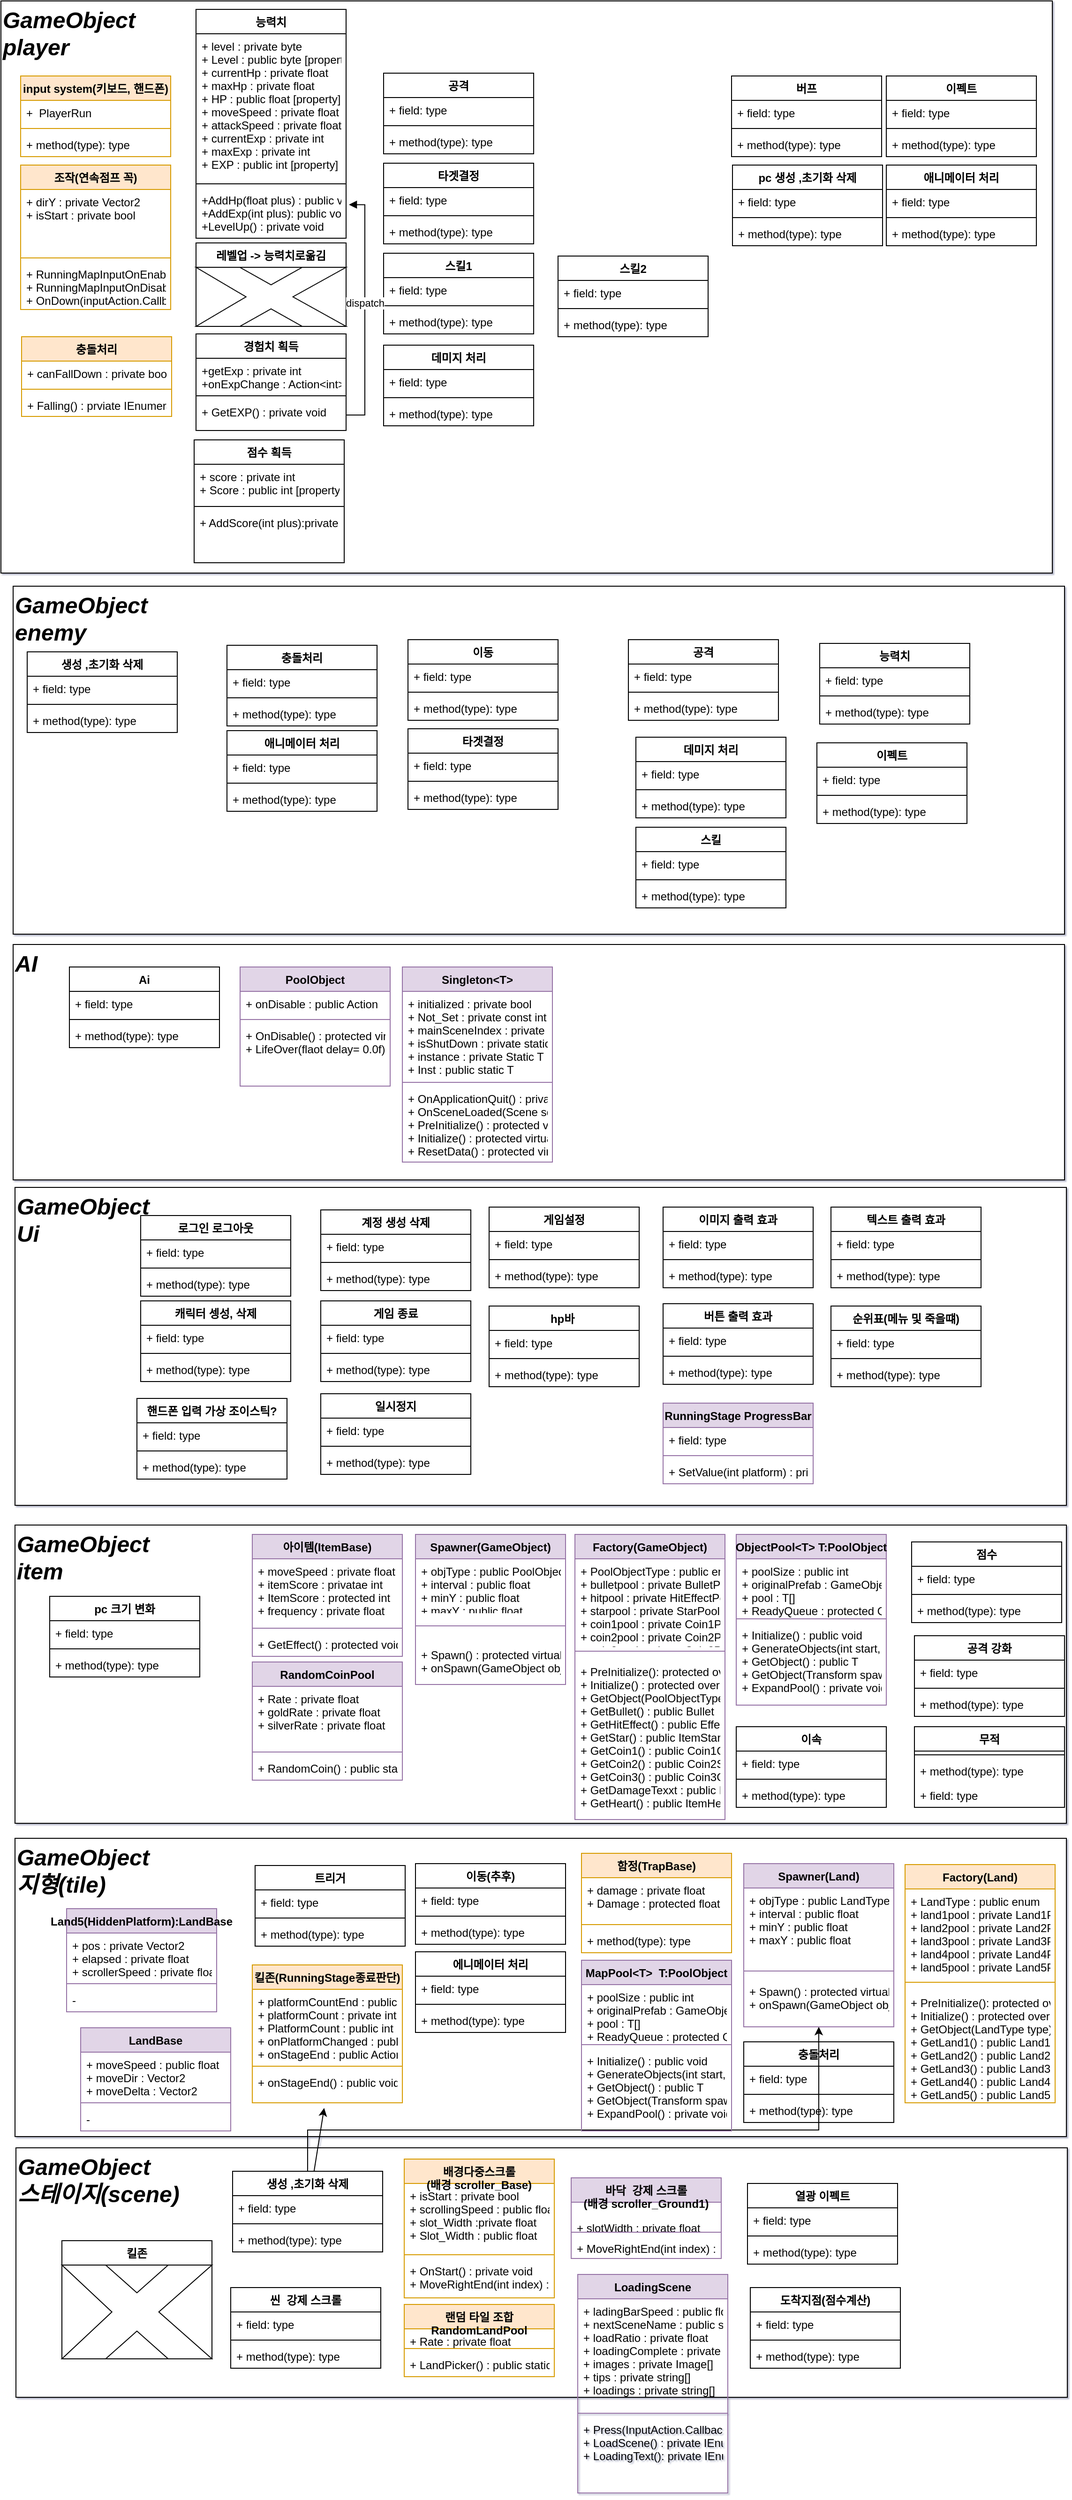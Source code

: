 <mxfile version="21.2.3" type="device">
  <diagram name="Page-1" id="9f46799a-70d6-7492-0946-bef42562c5a5">
    <mxGraphModel dx="141" dy="285" grid="0" gridSize="10" guides="1" tooltips="1" connect="1" arrows="1" fold="1" page="1" pageScale="1" pageWidth="1920" pageHeight="1200" background="none" math="0" shadow="1">
      <root>
        <mxCell id="0" />
        <mxCell id="1" parent="0" />
        <mxCell id="T9mUNza6fIRcTFa7Orfm-201" value="AI" style="html=1;align=left;horizontal=1;verticalAlign=top;fontStyle=3;fontSize=24;movable=0;resizable=0;rotatable=0;deletable=0;editable=0;connectable=0;" parent="1" vertex="1">
          <mxGeometry x="23" y="1015" width="1121" height="251" as="geometry" />
        </mxCell>
        <mxCell id="2KdH2W9au-dCU_cuiKQ8-33" value="GameObject&lt;br style=&quot;font-size: 24px;&quot;&gt;player" style="html=1;align=left;horizontal=1;verticalAlign=top;fontStyle=3;fontSize=24;movable=0;resizable=0;rotatable=0;deletable=0;editable=0;connectable=0;" parent="1" vertex="1">
          <mxGeometry x="10" y="9" width="1121" height="610" as="geometry" />
        </mxCell>
        <mxCell id="2KdH2W9au-dCU_cuiKQ8-59" value="레벨업 -&gt; 능력치로옮김" style="swimlane;fontStyle=1;align=center;verticalAlign=top;childLayout=stackLayout;horizontal=1;startSize=26;horizontalStack=0;resizeParent=1;resizeParentMax=0;resizeLast=0;collapsible=1;marginBottom=0;rounded=0;" parent="2KdH2W9au-dCU_cuiKQ8-33" vertex="1">
          <mxGeometry x="208" y="258" width="160" height="89" as="geometry">
            <mxRectangle x="211" y="50" width="103" height="26" as="alternateBounds" />
          </mxGeometry>
        </mxCell>
        <mxCell id="8GwpO3qmxpktZa14Auqh-11" value="" style="verticalLabelPosition=bottom;verticalAlign=top;html=1;shape=mxgraph.basic.x" parent="2KdH2W9au-dCU_cuiKQ8-59" vertex="1">
          <mxGeometry y="26" width="160" height="63" as="geometry" />
        </mxCell>
        <mxCell id="2KdH2W9au-dCU_cuiKQ8-35" value="경험치 획득" style="swimlane;fontStyle=1;align=center;verticalAlign=top;childLayout=stackLayout;horizontal=1;startSize=26;horizontalStack=0;resizeParent=1;resizeParentMax=0;resizeLast=0;collapsible=1;marginBottom=0;rounded=0;" parent="2KdH2W9au-dCU_cuiKQ8-33" vertex="1">
          <mxGeometry x="208" y="355" width="160" height="103" as="geometry">
            <mxRectangle x="211" y="50" width="103" height="26" as="alternateBounds" />
          </mxGeometry>
        </mxCell>
        <mxCell id="2KdH2W9au-dCU_cuiKQ8-36" value="+getExp : private int&#xa;+onExpChange : Action&lt;int&gt;" style="text;strokeColor=none;fillColor=none;align=left;verticalAlign=top;spacingLeft=4;spacingRight=4;overflow=hidden;rotatable=0;points=[[0,0.5],[1,0.5]];portConstraint=eastwest;rounded=0;" parent="2KdH2W9au-dCU_cuiKQ8-35" vertex="1">
          <mxGeometry y="26" width="160" height="36" as="geometry" />
        </mxCell>
        <mxCell id="8GwpO3qmxpktZa14Auqh-7" value="" style="line;strokeWidth=1;fillColor=none;align=left;verticalAlign=middle;spacingTop=-1;spacingLeft=3;spacingRight=3;rotatable=0;labelPosition=right;points=[];portConstraint=eastwest;strokeColor=inherit;rounded=0;" parent="2KdH2W9au-dCU_cuiKQ8-35" vertex="1">
          <mxGeometry y="62" width="160" height="8" as="geometry" />
        </mxCell>
        <mxCell id="8GwpO3qmxpktZa14Auqh-5" value="+ GetEXP() : private void" style="text;strokeColor=none;fillColor=none;align=left;verticalAlign=top;spacingLeft=4;spacingRight=4;overflow=hidden;rotatable=0;points=[[0,0.5],[1,0.5]];portConstraint=eastwest;rounded=0;" parent="2KdH2W9au-dCU_cuiKQ8-35" vertex="1">
          <mxGeometry y="70" width="160" height="33" as="geometry" />
        </mxCell>
        <mxCell id="2KdH2W9au-dCU_cuiKQ8-47" value="점수 획득" style="swimlane;fontStyle=1;align=center;verticalAlign=top;childLayout=stackLayout;horizontal=1;startSize=26;horizontalStack=0;resizeParent=1;resizeParentMax=0;resizeLast=0;collapsible=1;marginBottom=0;rounded=0;" parent="2KdH2W9au-dCU_cuiKQ8-33" vertex="1">
          <mxGeometry x="206" y="468" width="160" height="131" as="geometry">
            <mxRectangle x="211" y="50" width="103" height="26" as="alternateBounds" />
          </mxGeometry>
        </mxCell>
        <mxCell id="2KdH2W9au-dCU_cuiKQ8-48" value="+ score : private int&#xa;+ Score : public int [property]" style="text;strokeColor=none;fillColor=none;align=left;verticalAlign=top;spacingLeft=4;spacingRight=4;overflow=hidden;rotatable=0;points=[[0,0.5],[1,0.5]];portConstraint=eastwest;rounded=0;" parent="2KdH2W9au-dCU_cuiKQ8-47" vertex="1">
          <mxGeometry y="26" width="160" height="41" as="geometry" />
        </mxCell>
        <mxCell id="2KdH2W9au-dCU_cuiKQ8-49" value="" style="line;strokeWidth=1;fillColor=none;align=left;verticalAlign=middle;spacingTop=-1;spacingLeft=3;spacingRight=3;rotatable=0;labelPosition=right;points=[];portConstraint=eastwest;strokeColor=inherit;rounded=0;" parent="2KdH2W9au-dCU_cuiKQ8-47" vertex="1">
          <mxGeometry y="67" width="160" height="8" as="geometry" />
        </mxCell>
        <mxCell id="2KdH2W9au-dCU_cuiKQ8-50" value="+ AddScore(int plus):private void" style="text;strokeColor=none;fillColor=none;align=left;verticalAlign=top;spacingLeft=4;spacingRight=4;overflow=hidden;rotatable=0;points=[[0,0.5],[1,0.5]];portConstraint=eastwest;rounded=0;" parent="2KdH2W9au-dCU_cuiKQ8-47" vertex="1">
          <mxGeometry y="75" width="160" height="56" as="geometry" />
        </mxCell>
        <mxCell id="T9mUNza6fIRcTFa7Orfm-5" value="pc 생성 ,초기화 삭제" style="swimlane;fontStyle=1;align=center;verticalAlign=top;childLayout=stackLayout;horizontal=1;startSize=26;horizontalStack=0;resizeParent=1;resizeParentMax=0;resizeLast=0;collapsible=1;marginBottom=0;rounded=0;" parent="2KdH2W9au-dCU_cuiKQ8-33" vertex="1">
          <mxGeometry x="780" y="175" width="160" height="86" as="geometry">
            <mxRectangle x="60" y="50" width="103" height="26" as="alternateBounds" />
          </mxGeometry>
        </mxCell>
        <mxCell id="T9mUNza6fIRcTFa7Orfm-6" value="+ field: type" style="text;strokeColor=none;fillColor=none;align=left;verticalAlign=top;spacingLeft=4;spacingRight=4;overflow=hidden;rotatable=0;points=[[0,0.5],[1,0.5]];portConstraint=eastwest;rounded=0;" parent="T9mUNza6fIRcTFa7Orfm-5" vertex="1">
          <mxGeometry y="26" width="160" height="26" as="geometry" />
        </mxCell>
        <mxCell id="T9mUNza6fIRcTFa7Orfm-7" value="" style="line;strokeWidth=1;fillColor=none;align=left;verticalAlign=middle;spacingTop=-1;spacingLeft=3;spacingRight=3;rotatable=0;labelPosition=right;points=[];portConstraint=eastwest;strokeColor=inherit;rounded=0;" parent="T9mUNza6fIRcTFa7Orfm-5" vertex="1">
          <mxGeometry y="52" width="160" height="8" as="geometry" />
        </mxCell>
        <mxCell id="T9mUNza6fIRcTFa7Orfm-8" value="+ method(type): type" style="text;strokeColor=none;fillColor=none;align=left;verticalAlign=top;spacingLeft=4;spacingRight=4;overflow=hidden;rotatable=0;points=[[0,0.5],[1,0.5]];portConstraint=eastwest;rounded=0;" parent="T9mUNza6fIRcTFa7Orfm-5" vertex="1">
          <mxGeometry y="60" width="160" height="26" as="geometry" />
        </mxCell>
        <mxCell id="T9mUNza6fIRcTFa7Orfm-42" value="충돌처리" style="swimlane;fontStyle=1;align=center;verticalAlign=top;childLayout=stackLayout;horizontal=1;startSize=26;horizontalStack=0;resizeParent=1;resizeParentMax=0;resizeLast=0;collapsible=1;marginBottom=0;rounded=0;fillColor=#ffe6cc;strokeColor=#d79b00;" parent="2KdH2W9au-dCU_cuiKQ8-33" vertex="1">
          <mxGeometry x="22" y="358" width="160" height="85" as="geometry">
            <mxRectangle x="60" y="50" width="103" height="26" as="alternateBounds" />
          </mxGeometry>
        </mxCell>
        <mxCell id="T9mUNza6fIRcTFa7Orfm-43" value="+ canFallDown : private bool" style="text;strokeColor=none;fillColor=none;align=left;verticalAlign=top;spacingLeft=4;spacingRight=4;overflow=hidden;rotatable=0;points=[[0,0.5],[1,0.5]];portConstraint=eastwest;rounded=0;" parent="T9mUNza6fIRcTFa7Orfm-42" vertex="1">
          <mxGeometry y="26" width="160" height="26" as="geometry" />
        </mxCell>
        <mxCell id="T9mUNza6fIRcTFa7Orfm-44" value="" style="line;strokeWidth=1;fillColor=none;align=left;verticalAlign=middle;spacingTop=-1;spacingLeft=3;spacingRight=3;rotatable=0;labelPosition=right;points=[];portConstraint=eastwest;strokeColor=inherit;rounded=0;" parent="T9mUNza6fIRcTFa7Orfm-42" vertex="1">
          <mxGeometry y="52" width="160" height="8" as="geometry" />
        </mxCell>
        <mxCell id="T9mUNza6fIRcTFa7Orfm-45" value="+ Falling() : prviate IEnumerator    " style="text;strokeColor=none;fillColor=none;align=left;verticalAlign=top;spacingLeft=4;spacingRight=4;overflow=hidden;rotatable=0;points=[[0,0.5],[1,0.5]];portConstraint=eastwest;rounded=0;" parent="T9mUNza6fIRcTFa7Orfm-42" vertex="1">
          <mxGeometry y="60" width="160" height="25" as="geometry" />
        </mxCell>
        <mxCell id="2KdH2W9au-dCU_cuiKQ8-1" value="input system(키보드, 핸드폰)" style="swimlane;fontStyle=1;align=center;verticalAlign=top;childLayout=stackLayout;horizontal=1;startSize=26;horizontalStack=0;resizeParent=1;resizeParentMax=0;resizeLast=0;collapsible=1;marginBottom=0;rounded=0;fillColor=#ffe6cc;strokeColor=#d79b00;" parent="1" vertex="1">
          <mxGeometry x="31" y="89" width="160" height="86" as="geometry">
            <mxRectangle x="60" y="50" width="103" height="26" as="alternateBounds" />
          </mxGeometry>
        </mxCell>
        <mxCell id="2KdH2W9au-dCU_cuiKQ8-2" value="+  PlayerRun" style="text;strokeColor=none;fillColor=none;align=left;verticalAlign=top;spacingLeft=4;spacingRight=4;overflow=hidden;rotatable=0;points=[[0,0.5],[1,0.5]];portConstraint=eastwest;rounded=0;" parent="2KdH2W9au-dCU_cuiKQ8-1" vertex="1">
          <mxGeometry y="26" width="160" height="26" as="geometry" />
        </mxCell>
        <mxCell id="2KdH2W9au-dCU_cuiKQ8-3" value="" style="line;strokeWidth=1;fillColor=none;align=left;verticalAlign=middle;spacingTop=-1;spacingLeft=3;spacingRight=3;rotatable=0;labelPosition=right;points=[];portConstraint=eastwest;strokeColor=inherit;rounded=0;" parent="2KdH2W9au-dCU_cuiKQ8-1" vertex="1">
          <mxGeometry y="52" width="160" height="8" as="geometry" />
        </mxCell>
        <mxCell id="2KdH2W9au-dCU_cuiKQ8-4" value="+ method(type): type" style="text;strokeColor=none;fillColor=none;align=left;verticalAlign=top;spacingLeft=4;spacingRight=4;overflow=hidden;rotatable=0;points=[[0,0.5],[1,0.5]];portConstraint=eastwest;rounded=0;" parent="2KdH2W9au-dCU_cuiKQ8-1" vertex="1">
          <mxGeometry y="60" width="160" height="26" as="geometry" />
        </mxCell>
        <mxCell id="2KdH2W9au-dCU_cuiKQ8-5" value="조작(연속점프 꼭)" style="swimlane;fontStyle=1;align=center;verticalAlign=top;childLayout=stackLayout;horizontal=1;startSize=26;horizontalStack=0;resizeParent=1;resizeParentMax=0;resizeLast=0;collapsible=1;marginBottom=0;rounded=0;fillColor=#ffe6cc;strokeColor=#d79b00;" parent="1" vertex="1">
          <mxGeometry x="31" y="184" width="160" height="154" as="geometry">
            <mxRectangle x="211" y="50" width="103" height="26" as="alternateBounds" />
          </mxGeometry>
        </mxCell>
        <mxCell id="2KdH2W9au-dCU_cuiKQ8-6" value="+ dirY : private Vector2&#xa;+ isStart : private bool" style="text;strokeColor=none;fillColor=none;align=left;verticalAlign=top;spacingLeft=4;spacingRight=4;overflow=hidden;rotatable=0;points=[[0,0.5],[1,0.5]];portConstraint=eastwest;rounded=0;" parent="2KdH2W9au-dCU_cuiKQ8-5" vertex="1">
          <mxGeometry y="26" width="160" height="69" as="geometry" />
        </mxCell>
        <mxCell id="2KdH2W9au-dCU_cuiKQ8-7" value="" style="line;strokeWidth=1;fillColor=none;align=left;verticalAlign=middle;spacingTop=-1;spacingLeft=3;spacingRight=3;rotatable=0;labelPosition=right;points=[];portConstraint=eastwest;strokeColor=inherit;rounded=0;" parent="2KdH2W9au-dCU_cuiKQ8-5" vertex="1">
          <mxGeometry y="95" width="160" height="8" as="geometry" />
        </mxCell>
        <mxCell id="2KdH2W9au-dCU_cuiKQ8-8" value="+ RunningMapInputOnEnable() : private void&#xa;+ RunningMapInputOnDisable(): private void&#xa;+ OnDown(inputAction.CallbackContext.obj):private void" style="text;strokeColor=none;fillColor=none;align=left;verticalAlign=top;spacingLeft=4;spacingRight=4;overflow=hidden;rotatable=0;points=[[0,0.5],[1,0.5]];portConstraint=eastwest;rounded=0;" parent="2KdH2W9au-dCU_cuiKQ8-5" vertex="1">
          <mxGeometry y="103" width="160" height="51" as="geometry" />
        </mxCell>
        <mxCell id="2KdH2W9au-dCU_cuiKQ8-9" value="공격" style="swimlane;fontStyle=1;align=center;verticalAlign=top;childLayout=stackLayout;horizontal=1;startSize=26;horizontalStack=0;resizeParent=1;resizeParentMax=0;resizeLast=0;collapsible=1;marginBottom=0;rounded=0;" parent="1" vertex="1">
          <mxGeometry x="418" y="86" width="160" height="86" as="geometry">
            <mxRectangle x="211" y="50" width="103" height="26" as="alternateBounds" />
          </mxGeometry>
        </mxCell>
        <mxCell id="2KdH2W9au-dCU_cuiKQ8-10" value="+ field: type" style="text;strokeColor=none;fillColor=none;align=left;verticalAlign=top;spacingLeft=4;spacingRight=4;overflow=hidden;rotatable=0;points=[[0,0.5],[1,0.5]];portConstraint=eastwest;rounded=0;" parent="2KdH2W9au-dCU_cuiKQ8-9" vertex="1">
          <mxGeometry y="26" width="160" height="26" as="geometry" />
        </mxCell>
        <mxCell id="2KdH2W9au-dCU_cuiKQ8-11" value="" style="line;strokeWidth=1;fillColor=none;align=left;verticalAlign=middle;spacingTop=-1;spacingLeft=3;spacingRight=3;rotatable=0;labelPosition=right;points=[];portConstraint=eastwest;strokeColor=inherit;rounded=0;" parent="2KdH2W9au-dCU_cuiKQ8-9" vertex="1">
          <mxGeometry y="52" width="160" height="8" as="geometry" />
        </mxCell>
        <mxCell id="2KdH2W9au-dCU_cuiKQ8-12" value="+ method(type): type" style="text;strokeColor=none;fillColor=none;align=left;verticalAlign=top;spacingLeft=4;spacingRight=4;overflow=hidden;rotatable=0;points=[[0,0.5],[1,0.5]];portConstraint=eastwest;rounded=0;" parent="2KdH2W9au-dCU_cuiKQ8-9" vertex="1">
          <mxGeometry y="60" width="160" height="26" as="geometry" />
        </mxCell>
        <mxCell id="2KdH2W9au-dCU_cuiKQ8-13" value="타겟결정" style="swimlane;fontStyle=1;align=center;verticalAlign=top;childLayout=stackLayout;horizontal=1;startSize=26;horizontalStack=0;resizeParent=1;resizeParentMax=0;resizeLast=0;collapsible=1;marginBottom=0;rounded=0;" parent="1" vertex="1">
          <mxGeometry x="418" y="182" width="160" height="86" as="geometry">
            <mxRectangle x="211" y="50" width="103" height="26" as="alternateBounds" />
          </mxGeometry>
        </mxCell>
        <mxCell id="2KdH2W9au-dCU_cuiKQ8-14" value="+ field: type" style="text;strokeColor=none;fillColor=none;align=left;verticalAlign=top;spacingLeft=4;spacingRight=4;overflow=hidden;rotatable=0;points=[[0,0.5],[1,0.5]];portConstraint=eastwest;rounded=0;" parent="2KdH2W9au-dCU_cuiKQ8-13" vertex="1">
          <mxGeometry y="26" width="160" height="26" as="geometry" />
        </mxCell>
        <mxCell id="2KdH2W9au-dCU_cuiKQ8-15" value="" style="line;strokeWidth=1;fillColor=none;align=left;verticalAlign=middle;spacingTop=-1;spacingLeft=3;spacingRight=3;rotatable=0;labelPosition=right;points=[];portConstraint=eastwest;strokeColor=inherit;rounded=0;" parent="2KdH2W9au-dCU_cuiKQ8-13" vertex="1">
          <mxGeometry y="52" width="160" height="8" as="geometry" />
        </mxCell>
        <mxCell id="2KdH2W9au-dCU_cuiKQ8-16" value="+ method(type): type" style="text;strokeColor=none;fillColor=none;align=left;verticalAlign=top;spacingLeft=4;spacingRight=4;overflow=hidden;rotatable=0;points=[[0,0.5],[1,0.5]];portConstraint=eastwest;rounded=0;" parent="2KdH2W9au-dCU_cuiKQ8-13" vertex="1">
          <mxGeometry y="60" width="160" height="26" as="geometry" />
        </mxCell>
        <mxCell id="2KdH2W9au-dCU_cuiKQ8-18" value="스킬1" style="swimlane;fontStyle=1;align=center;verticalAlign=top;childLayout=stackLayout;horizontal=1;startSize=26;horizontalStack=0;resizeParent=1;resizeParentMax=0;resizeLast=0;collapsible=1;marginBottom=0;rounded=0;" parent="1" vertex="1">
          <mxGeometry x="418" y="278" width="160" height="86" as="geometry">
            <mxRectangle x="211" y="50" width="103" height="26" as="alternateBounds" />
          </mxGeometry>
        </mxCell>
        <mxCell id="2KdH2W9au-dCU_cuiKQ8-19" value="+ field: type" style="text;strokeColor=none;fillColor=none;align=left;verticalAlign=top;spacingLeft=4;spacingRight=4;overflow=hidden;rotatable=0;points=[[0,0.5],[1,0.5]];portConstraint=eastwest;rounded=0;" parent="2KdH2W9au-dCU_cuiKQ8-18" vertex="1">
          <mxGeometry y="26" width="160" height="26" as="geometry" />
        </mxCell>
        <mxCell id="2KdH2W9au-dCU_cuiKQ8-20" value="" style="line;strokeWidth=1;fillColor=none;align=left;verticalAlign=middle;spacingTop=-1;spacingLeft=3;spacingRight=3;rotatable=0;labelPosition=right;points=[];portConstraint=eastwest;strokeColor=inherit;rounded=0;" parent="2KdH2W9au-dCU_cuiKQ8-18" vertex="1">
          <mxGeometry y="52" width="160" height="8" as="geometry" />
        </mxCell>
        <mxCell id="2KdH2W9au-dCU_cuiKQ8-21" value="+ method(type): type" style="text;strokeColor=none;fillColor=none;align=left;verticalAlign=top;spacingLeft=4;spacingRight=4;overflow=hidden;rotatable=0;points=[[0,0.5],[1,0.5]];portConstraint=eastwest;rounded=0;" parent="2KdH2W9au-dCU_cuiKQ8-18" vertex="1">
          <mxGeometry y="60" width="160" height="26" as="geometry" />
        </mxCell>
        <mxCell id="2KdH2W9au-dCU_cuiKQ8-28" value="데미지 처리" style="swimlane;fontStyle=1;align=center;verticalAlign=top;childLayout=stackLayout;horizontal=1;startSize=26;horizontalStack=0;resizeParent=1;resizeParentMax=0;resizeLast=0;collapsible=1;marginBottom=0;rounded=0;" parent="1" vertex="1">
          <mxGeometry x="418" y="376" width="160" height="86" as="geometry">
            <mxRectangle x="211" y="50" width="103" height="26" as="alternateBounds" />
          </mxGeometry>
        </mxCell>
        <mxCell id="2KdH2W9au-dCU_cuiKQ8-29" value="+ field: type" style="text;strokeColor=none;fillColor=none;align=left;verticalAlign=top;spacingLeft=4;spacingRight=4;overflow=hidden;rotatable=0;points=[[0,0.5],[1,0.5]];portConstraint=eastwest;rounded=0;" parent="2KdH2W9au-dCU_cuiKQ8-28" vertex="1">
          <mxGeometry y="26" width="160" height="26" as="geometry" />
        </mxCell>
        <mxCell id="2KdH2W9au-dCU_cuiKQ8-30" value="" style="line;strokeWidth=1;fillColor=none;align=left;verticalAlign=middle;spacingTop=-1;spacingLeft=3;spacingRight=3;rotatable=0;labelPosition=right;points=[];portConstraint=eastwest;strokeColor=inherit;rounded=0;" parent="2KdH2W9au-dCU_cuiKQ8-28" vertex="1">
          <mxGeometry y="52" width="160" height="8" as="geometry" />
        </mxCell>
        <mxCell id="2KdH2W9au-dCU_cuiKQ8-31" value="+ method(type): type" style="text;strokeColor=none;fillColor=none;align=left;verticalAlign=top;spacingLeft=4;spacingRight=4;overflow=hidden;rotatable=0;points=[[0,0.5],[1,0.5]];portConstraint=eastwest;rounded=0;" parent="2KdH2W9au-dCU_cuiKQ8-28" vertex="1">
          <mxGeometry y="60" width="160" height="26" as="geometry" />
        </mxCell>
        <mxCell id="2KdH2W9au-dCU_cuiKQ8-39" value="이펙트" style="swimlane;fontStyle=1;align=center;verticalAlign=top;childLayout=stackLayout;horizontal=1;startSize=26;horizontalStack=0;resizeParent=1;resizeParentMax=0;resizeLast=0;collapsible=1;marginBottom=0;rounded=0;" parent="1" vertex="1">
          <mxGeometry x="954" y="89" width="160" height="86" as="geometry">
            <mxRectangle x="211" y="50" width="103" height="26" as="alternateBounds" />
          </mxGeometry>
        </mxCell>
        <mxCell id="2KdH2W9au-dCU_cuiKQ8-40" value="+ field: type" style="text;strokeColor=none;fillColor=none;align=left;verticalAlign=top;spacingLeft=4;spacingRight=4;overflow=hidden;rotatable=0;points=[[0,0.5],[1,0.5]];portConstraint=eastwest;rounded=0;" parent="2KdH2W9au-dCU_cuiKQ8-39" vertex="1">
          <mxGeometry y="26" width="160" height="26" as="geometry" />
        </mxCell>
        <mxCell id="2KdH2W9au-dCU_cuiKQ8-41" value="" style="line;strokeWidth=1;fillColor=none;align=left;verticalAlign=middle;spacingTop=-1;spacingLeft=3;spacingRight=3;rotatable=0;labelPosition=right;points=[];portConstraint=eastwest;strokeColor=inherit;rounded=0;" parent="2KdH2W9au-dCU_cuiKQ8-39" vertex="1">
          <mxGeometry y="52" width="160" height="8" as="geometry" />
        </mxCell>
        <mxCell id="2KdH2W9au-dCU_cuiKQ8-42" value="+ method(type): type" style="text;strokeColor=none;fillColor=none;align=left;verticalAlign=top;spacingLeft=4;spacingRight=4;overflow=hidden;rotatable=0;points=[[0,0.5],[1,0.5]];portConstraint=eastwest;rounded=0;" parent="2KdH2W9au-dCU_cuiKQ8-39" vertex="1">
          <mxGeometry y="60" width="160" height="26" as="geometry" />
        </mxCell>
        <mxCell id="2KdH2W9au-dCU_cuiKQ8-51" value="능력치" style="swimlane;fontStyle=1;align=center;verticalAlign=top;childLayout=stackLayout;horizontal=1;startSize=26;horizontalStack=0;resizeParent=1;resizeParentMax=0;resizeLast=0;collapsible=1;marginBottom=0;rounded=0;" parent="1" vertex="1">
          <mxGeometry x="218" y="18" width="160" height="244" as="geometry">
            <mxRectangle x="211" y="50" width="103" height="26" as="alternateBounds" />
          </mxGeometry>
        </mxCell>
        <mxCell id="2KdH2W9au-dCU_cuiKQ8-52" value="+ level : private byte&#xa;+ Level : public byte [property]&#xa;+ currentHp : private float&#xa;+ maxHp : private float&#xa;+ HP : public float [property]&#xa;+ moveSpeed : private float&#xa;+ attackSpeed : private float&#xa;+ currentExp : private int&#xa;+ maxExp : private int&#xa;+ EXP : public int [property]&#xa;" style="text;strokeColor=none;fillColor=none;align=left;verticalAlign=top;spacingLeft=4;spacingRight=4;overflow=hidden;rotatable=0;points=[[0,0.5],[1,0.5]];portConstraint=eastwest;rounded=0;" parent="2KdH2W9au-dCU_cuiKQ8-51" vertex="1">
          <mxGeometry y="26" width="160" height="156" as="geometry" />
        </mxCell>
        <mxCell id="2KdH2W9au-dCU_cuiKQ8-53" value="" style="line;strokeWidth=1;fillColor=none;align=left;verticalAlign=middle;spacingTop=-1;spacingLeft=3;spacingRight=3;rotatable=0;labelPosition=right;points=[];portConstraint=eastwest;strokeColor=inherit;rounded=0;" parent="2KdH2W9au-dCU_cuiKQ8-51" vertex="1">
          <mxGeometry y="182" width="160" height="8" as="geometry" />
        </mxCell>
        <mxCell id="2KdH2W9au-dCU_cuiKQ8-54" value="+AddHp(float plus) : public void&#xa;+AddExp(int plus): public void&#xa;+LevelUp() : private void" style="text;strokeColor=none;fillColor=none;align=left;verticalAlign=top;spacingLeft=4;spacingRight=4;overflow=hidden;rotatable=0;points=[[0,0.5],[1,0.5]];portConstraint=eastwest;rounded=0;labelBackgroundColor=none;fontStyle=0;fontColor=#000000;" parent="2KdH2W9au-dCU_cuiKQ8-51" vertex="1">
          <mxGeometry y="190" width="160" height="54" as="geometry" />
        </mxCell>
        <mxCell id="2KdH2W9au-dCU_cuiKQ8-55" value="버프" style="swimlane;fontStyle=1;align=center;verticalAlign=top;childLayout=stackLayout;horizontal=1;startSize=26;horizontalStack=0;resizeParent=1;resizeParentMax=0;resizeLast=0;collapsible=1;marginBottom=0;rounded=0;" parent="1" vertex="1">
          <mxGeometry x="789" y="89" width="160" height="86" as="geometry">
            <mxRectangle x="211" y="50" width="103" height="26" as="alternateBounds" />
          </mxGeometry>
        </mxCell>
        <mxCell id="2KdH2W9au-dCU_cuiKQ8-56" value="+ field: type" style="text;strokeColor=none;fillColor=none;align=left;verticalAlign=top;spacingLeft=4;spacingRight=4;overflow=hidden;rotatable=0;points=[[0,0.5],[1,0.5]];portConstraint=eastwest;rounded=0;" parent="2KdH2W9au-dCU_cuiKQ8-55" vertex="1">
          <mxGeometry y="26" width="160" height="26" as="geometry" />
        </mxCell>
        <mxCell id="2KdH2W9au-dCU_cuiKQ8-57" value="" style="line;strokeWidth=1;fillColor=none;align=left;verticalAlign=middle;spacingTop=-1;spacingLeft=3;spacingRight=3;rotatable=0;labelPosition=right;points=[];portConstraint=eastwest;strokeColor=inherit;rounded=0;" parent="2KdH2W9au-dCU_cuiKQ8-55" vertex="1">
          <mxGeometry y="52" width="160" height="8" as="geometry" />
        </mxCell>
        <mxCell id="2KdH2W9au-dCU_cuiKQ8-58" value="+ method(type): type" style="text;strokeColor=none;fillColor=none;align=left;verticalAlign=top;spacingLeft=4;spacingRight=4;overflow=hidden;rotatable=0;points=[[0,0.5],[1,0.5]];portConstraint=eastwest;rounded=0;" parent="2KdH2W9au-dCU_cuiKQ8-55" vertex="1">
          <mxGeometry y="60" width="160" height="26" as="geometry" />
        </mxCell>
        <mxCell id="T9mUNza6fIRcTFa7Orfm-1" value="애니메이터 처리&#xa;" style="swimlane;fontStyle=1;align=center;verticalAlign=top;childLayout=stackLayout;horizontal=1;startSize=26;horizontalStack=0;resizeParent=1;resizeParentMax=0;resizeLast=0;collapsible=1;marginBottom=0;rounded=0;" parent="1" vertex="1">
          <mxGeometry x="954" y="184" width="160" height="86" as="geometry">
            <mxRectangle x="211" y="50" width="103" height="26" as="alternateBounds" />
          </mxGeometry>
        </mxCell>
        <mxCell id="T9mUNza6fIRcTFa7Orfm-2" value="+ field: type" style="text;strokeColor=none;fillColor=none;align=left;verticalAlign=top;spacingLeft=4;spacingRight=4;overflow=hidden;rotatable=0;points=[[0,0.5],[1,0.5]];portConstraint=eastwest;rounded=0;" parent="T9mUNza6fIRcTFa7Orfm-1" vertex="1">
          <mxGeometry y="26" width="160" height="26" as="geometry" />
        </mxCell>
        <mxCell id="T9mUNza6fIRcTFa7Orfm-3" value="" style="line;strokeWidth=1;fillColor=none;align=left;verticalAlign=middle;spacingTop=-1;spacingLeft=3;spacingRight=3;rotatable=0;labelPosition=right;points=[];portConstraint=eastwest;strokeColor=inherit;rounded=0;" parent="T9mUNza6fIRcTFa7Orfm-1" vertex="1">
          <mxGeometry y="52" width="160" height="8" as="geometry" />
        </mxCell>
        <mxCell id="T9mUNza6fIRcTFa7Orfm-4" value="+ method(type): type" style="text;strokeColor=none;fillColor=none;align=left;verticalAlign=top;spacingLeft=4;spacingRight=4;overflow=hidden;rotatable=0;points=[[0,0.5],[1,0.5]];portConstraint=eastwest;rounded=0;" parent="T9mUNza6fIRcTFa7Orfm-1" vertex="1">
          <mxGeometry y="60" width="160" height="26" as="geometry" />
        </mxCell>
        <mxCell id="T9mUNza6fIRcTFa7Orfm-9" value="GameObject&lt;br style=&quot;font-size: 24px;&quot;&gt;enemy" style="html=1;align=left;horizontal=1;verticalAlign=top;fontStyle=3;fontSize=24;movable=0;resizable=0;rotatable=0;deletable=0;editable=0;connectable=0;" parent="1" vertex="1">
          <mxGeometry x="23" y="633" width="1121" height="371" as="geometry" />
        </mxCell>
        <mxCell id="T9mUNza6fIRcTFa7Orfm-10" value="공격" style="swimlane;fontStyle=1;align=center;verticalAlign=top;childLayout=stackLayout;horizontal=1;startSize=26;horizontalStack=0;resizeParent=1;resizeParentMax=0;resizeLast=0;collapsible=1;marginBottom=0;rounded=0;" parent="1" vertex="1">
          <mxGeometry x="679" y="690" width="160" height="86" as="geometry">
            <mxRectangle x="211" y="50" width="103" height="26" as="alternateBounds" />
          </mxGeometry>
        </mxCell>
        <mxCell id="T9mUNza6fIRcTFa7Orfm-11" value="+ field: type" style="text;strokeColor=none;fillColor=none;align=left;verticalAlign=top;spacingLeft=4;spacingRight=4;overflow=hidden;rotatable=0;points=[[0,0.5],[1,0.5]];portConstraint=eastwest;rounded=0;" parent="T9mUNza6fIRcTFa7Orfm-10" vertex="1">
          <mxGeometry y="26" width="160" height="26" as="geometry" />
        </mxCell>
        <mxCell id="T9mUNza6fIRcTFa7Orfm-12" value="" style="line;strokeWidth=1;fillColor=none;align=left;verticalAlign=middle;spacingTop=-1;spacingLeft=3;spacingRight=3;rotatable=0;labelPosition=right;points=[];portConstraint=eastwest;strokeColor=inherit;rounded=0;" parent="T9mUNza6fIRcTFa7Orfm-10" vertex="1">
          <mxGeometry y="52" width="160" height="8" as="geometry" />
        </mxCell>
        <mxCell id="T9mUNza6fIRcTFa7Orfm-13" value="+ method(type): type" style="text;strokeColor=none;fillColor=none;align=left;verticalAlign=top;spacingLeft=4;spacingRight=4;overflow=hidden;rotatable=0;points=[[0,0.5],[1,0.5]];portConstraint=eastwest;rounded=0;" parent="T9mUNza6fIRcTFa7Orfm-10" vertex="1">
          <mxGeometry y="60" width="160" height="26" as="geometry" />
        </mxCell>
        <mxCell id="T9mUNza6fIRcTFa7Orfm-14" value="타겟결정" style="swimlane;fontStyle=1;align=center;verticalAlign=top;childLayout=stackLayout;horizontal=1;startSize=26;horizontalStack=0;resizeParent=1;resizeParentMax=0;resizeLast=0;collapsible=1;marginBottom=0;rounded=0;" parent="1" vertex="1">
          <mxGeometry x="444" y="785" width="160" height="86" as="geometry">
            <mxRectangle x="211" y="50" width="103" height="26" as="alternateBounds" />
          </mxGeometry>
        </mxCell>
        <mxCell id="T9mUNza6fIRcTFa7Orfm-15" value="+ field: type" style="text;strokeColor=none;fillColor=none;align=left;verticalAlign=top;spacingLeft=4;spacingRight=4;overflow=hidden;rotatable=0;points=[[0,0.5],[1,0.5]];portConstraint=eastwest;rounded=0;" parent="T9mUNza6fIRcTFa7Orfm-14" vertex="1">
          <mxGeometry y="26" width="160" height="26" as="geometry" />
        </mxCell>
        <mxCell id="T9mUNza6fIRcTFa7Orfm-16" value="" style="line;strokeWidth=1;fillColor=none;align=left;verticalAlign=middle;spacingTop=-1;spacingLeft=3;spacingRight=3;rotatable=0;labelPosition=right;points=[];portConstraint=eastwest;strokeColor=inherit;rounded=0;" parent="T9mUNza6fIRcTFa7Orfm-14" vertex="1">
          <mxGeometry y="52" width="160" height="8" as="geometry" />
        </mxCell>
        <mxCell id="T9mUNza6fIRcTFa7Orfm-17" value="+ method(type): type" style="text;strokeColor=none;fillColor=none;align=left;verticalAlign=top;spacingLeft=4;spacingRight=4;overflow=hidden;rotatable=0;points=[[0,0.5],[1,0.5]];portConstraint=eastwest;rounded=0;" parent="T9mUNza6fIRcTFa7Orfm-14" vertex="1">
          <mxGeometry y="60" width="160" height="26" as="geometry" />
        </mxCell>
        <mxCell id="T9mUNza6fIRcTFa7Orfm-18" value="스킬" style="swimlane;fontStyle=1;align=center;verticalAlign=top;childLayout=stackLayout;horizontal=1;startSize=26;horizontalStack=0;resizeParent=1;resizeParentMax=0;resizeLast=0;collapsible=1;marginBottom=0;rounded=0;" parent="1" vertex="1">
          <mxGeometry x="687" y="890" width="160" height="86" as="geometry">
            <mxRectangle x="211" y="50" width="103" height="26" as="alternateBounds" />
          </mxGeometry>
        </mxCell>
        <mxCell id="T9mUNza6fIRcTFa7Orfm-19" value="+ field: type" style="text;strokeColor=none;fillColor=none;align=left;verticalAlign=top;spacingLeft=4;spacingRight=4;overflow=hidden;rotatable=0;points=[[0,0.5],[1,0.5]];portConstraint=eastwest;rounded=0;" parent="T9mUNza6fIRcTFa7Orfm-18" vertex="1">
          <mxGeometry y="26" width="160" height="26" as="geometry" />
        </mxCell>
        <mxCell id="T9mUNza6fIRcTFa7Orfm-20" value="" style="line;strokeWidth=1;fillColor=none;align=left;verticalAlign=middle;spacingTop=-1;spacingLeft=3;spacingRight=3;rotatable=0;labelPosition=right;points=[];portConstraint=eastwest;strokeColor=inherit;rounded=0;" parent="T9mUNza6fIRcTFa7Orfm-18" vertex="1">
          <mxGeometry y="52" width="160" height="8" as="geometry" />
        </mxCell>
        <mxCell id="T9mUNza6fIRcTFa7Orfm-21" value="+ method(type): type" style="text;strokeColor=none;fillColor=none;align=left;verticalAlign=top;spacingLeft=4;spacingRight=4;overflow=hidden;rotatable=0;points=[[0,0.5],[1,0.5]];portConstraint=eastwest;rounded=0;" parent="T9mUNza6fIRcTFa7Orfm-18" vertex="1">
          <mxGeometry y="60" width="160" height="26" as="geometry" />
        </mxCell>
        <mxCell id="T9mUNza6fIRcTFa7Orfm-22" value="데미지 처리" style="swimlane;fontStyle=1;align=center;verticalAlign=top;childLayout=stackLayout;horizontal=1;startSize=26;horizontalStack=0;resizeParent=1;resizeParentMax=0;resizeLast=0;collapsible=1;marginBottom=0;rounded=0;" parent="1" vertex="1">
          <mxGeometry x="687" y="794" width="160" height="86" as="geometry">
            <mxRectangle x="211" y="50" width="103" height="26" as="alternateBounds" />
          </mxGeometry>
        </mxCell>
        <mxCell id="T9mUNza6fIRcTFa7Orfm-23" value="+ field: type" style="text;strokeColor=none;fillColor=none;align=left;verticalAlign=top;spacingLeft=4;spacingRight=4;overflow=hidden;rotatable=0;points=[[0,0.5],[1,0.5]];portConstraint=eastwest;rounded=0;" parent="T9mUNza6fIRcTFa7Orfm-22" vertex="1">
          <mxGeometry y="26" width="160" height="26" as="geometry" />
        </mxCell>
        <mxCell id="T9mUNza6fIRcTFa7Orfm-24" value="" style="line;strokeWidth=1;fillColor=none;align=left;verticalAlign=middle;spacingTop=-1;spacingLeft=3;spacingRight=3;rotatable=0;labelPosition=right;points=[];portConstraint=eastwest;strokeColor=inherit;rounded=0;" parent="T9mUNza6fIRcTFa7Orfm-22" vertex="1">
          <mxGeometry y="52" width="160" height="8" as="geometry" />
        </mxCell>
        <mxCell id="T9mUNza6fIRcTFa7Orfm-25" value="+ method(type): type" style="text;strokeColor=none;fillColor=none;align=left;verticalAlign=top;spacingLeft=4;spacingRight=4;overflow=hidden;rotatable=0;points=[[0,0.5],[1,0.5]];portConstraint=eastwest;rounded=0;" parent="T9mUNza6fIRcTFa7Orfm-22" vertex="1">
          <mxGeometry y="60" width="160" height="26" as="geometry" />
        </mxCell>
        <mxCell id="T9mUNza6fIRcTFa7Orfm-26" value="이펙트" style="swimlane;fontStyle=1;align=center;verticalAlign=top;childLayout=stackLayout;horizontal=1;startSize=26;horizontalStack=0;resizeParent=1;resizeParentMax=0;resizeLast=0;collapsible=1;marginBottom=0;rounded=0;" parent="1" vertex="1">
          <mxGeometry x="880" y="800" width="160" height="86" as="geometry">
            <mxRectangle x="211" y="50" width="103" height="26" as="alternateBounds" />
          </mxGeometry>
        </mxCell>
        <mxCell id="T9mUNza6fIRcTFa7Orfm-27" value="+ field: type" style="text;strokeColor=none;fillColor=none;align=left;verticalAlign=top;spacingLeft=4;spacingRight=4;overflow=hidden;rotatable=0;points=[[0,0.5],[1,0.5]];portConstraint=eastwest;rounded=0;" parent="T9mUNza6fIRcTFa7Orfm-26" vertex="1">
          <mxGeometry y="26" width="160" height="26" as="geometry" />
        </mxCell>
        <mxCell id="T9mUNza6fIRcTFa7Orfm-28" value="" style="line;strokeWidth=1;fillColor=none;align=left;verticalAlign=middle;spacingTop=-1;spacingLeft=3;spacingRight=3;rotatable=0;labelPosition=right;points=[];portConstraint=eastwest;strokeColor=inherit;rounded=0;" parent="T9mUNza6fIRcTFa7Orfm-26" vertex="1">
          <mxGeometry y="52" width="160" height="8" as="geometry" />
        </mxCell>
        <mxCell id="T9mUNza6fIRcTFa7Orfm-29" value="+ method(type): type" style="text;strokeColor=none;fillColor=none;align=left;verticalAlign=top;spacingLeft=4;spacingRight=4;overflow=hidden;rotatable=0;points=[[0,0.5],[1,0.5]];portConstraint=eastwest;rounded=0;" parent="T9mUNza6fIRcTFa7Orfm-26" vertex="1">
          <mxGeometry y="60" width="160" height="26" as="geometry" />
        </mxCell>
        <mxCell id="T9mUNza6fIRcTFa7Orfm-30" value="능력치" style="swimlane;fontStyle=1;align=center;verticalAlign=top;childLayout=stackLayout;horizontal=1;startSize=26;horizontalStack=0;resizeParent=1;resizeParentMax=0;resizeLast=0;collapsible=1;marginBottom=0;rounded=0;" parent="1" vertex="1">
          <mxGeometry x="883" y="694" width="160" height="86" as="geometry">
            <mxRectangle x="211" y="50" width="103" height="26" as="alternateBounds" />
          </mxGeometry>
        </mxCell>
        <mxCell id="T9mUNza6fIRcTFa7Orfm-31" value="+ field: type" style="text;strokeColor=none;fillColor=none;align=left;verticalAlign=top;spacingLeft=4;spacingRight=4;overflow=hidden;rotatable=0;points=[[0,0.5],[1,0.5]];portConstraint=eastwest;rounded=0;" parent="T9mUNza6fIRcTFa7Orfm-30" vertex="1">
          <mxGeometry y="26" width="160" height="26" as="geometry" />
        </mxCell>
        <mxCell id="T9mUNza6fIRcTFa7Orfm-32" value="" style="line;strokeWidth=1;fillColor=none;align=left;verticalAlign=middle;spacingTop=-1;spacingLeft=3;spacingRight=3;rotatable=0;labelPosition=right;points=[];portConstraint=eastwest;strokeColor=inherit;rounded=0;" parent="T9mUNza6fIRcTFa7Orfm-30" vertex="1">
          <mxGeometry y="52" width="160" height="8" as="geometry" />
        </mxCell>
        <mxCell id="T9mUNza6fIRcTFa7Orfm-33" value="+ method(type): type" style="text;strokeColor=none;fillColor=none;align=left;verticalAlign=top;spacingLeft=4;spacingRight=4;overflow=hidden;rotatable=0;points=[[0,0.5],[1,0.5]];portConstraint=eastwest;rounded=0;" parent="T9mUNza6fIRcTFa7Orfm-30" vertex="1">
          <mxGeometry y="60" width="160" height="26" as="geometry" />
        </mxCell>
        <mxCell id="T9mUNza6fIRcTFa7Orfm-34" value="애니메이터 처리&#xa;" style="swimlane;fontStyle=1;align=center;verticalAlign=top;childLayout=stackLayout;horizontal=1;startSize=26;horizontalStack=0;resizeParent=1;resizeParentMax=0;resizeLast=0;collapsible=1;marginBottom=0;rounded=0;" parent="1" vertex="1">
          <mxGeometry x="251" y="787" width="160" height="86" as="geometry">
            <mxRectangle x="211" y="50" width="103" height="26" as="alternateBounds" />
          </mxGeometry>
        </mxCell>
        <mxCell id="T9mUNza6fIRcTFa7Orfm-35" value="+ field: type" style="text;strokeColor=none;fillColor=none;align=left;verticalAlign=top;spacingLeft=4;spacingRight=4;overflow=hidden;rotatable=0;points=[[0,0.5],[1,0.5]];portConstraint=eastwest;rounded=0;" parent="T9mUNza6fIRcTFa7Orfm-34" vertex="1">
          <mxGeometry y="26" width="160" height="26" as="geometry" />
        </mxCell>
        <mxCell id="T9mUNza6fIRcTFa7Orfm-36" value="" style="line;strokeWidth=1;fillColor=none;align=left;verticalAlign=middle;spacingTop=-1;spacingLeft=3;spacingRight=3;rotatable=0;labelPosition=right;points=[];portConstraint=eastwest;strokeColor=inherit;rounded=0;" parent="T9mUNza6fIRcTFa7Orfm-34" vertex="1">
          <mxGeometry y="52" width="160" height="8" as="geometry" />
        </mxCell>
        <mxCell id="T9mUNza6fIRcTFa7Orfm-37" value="+ method(type): type" style="text;strokeColor=none;fillColor=none;align=left;verticalAlign=top;spacingLeft=4;spacingRight=4;overflow=hidden;rotatable=0;points=[[0,0.5],[1,0.5]];portConstraint=eastwest;rounded=0;" parent="T9mUNza6fIRcTFa7Orfm-34" vertex="1">
          <mxGeometry y="60" width="160" height="26" as="geometry" />
        </mxCell>
        <mxCell id="T9mUNza6fIRcTFa7Orfm-38" value="생성 ,초기화 삭제" style="swimlane;fontStyle=1;align=center;verticalAlign=top;childLayout=stackLayout;horizontal=1;startSize=26;horizontalStack=0;resizeParent=1;resizeParentMax=0;resizeLast=0;collapsible=1;marginBottom=0;rounded=0;" parent="1" vertex="1">
          <mxGeometry x="38" y="703" width="160" height="86" as="geometry">
            <mxRectangle x="60" y="50" width="103" height="26" as="alternateBounds" />
          </mxGeometry>
        </mxCell>
        <mxCell id="T9mUNza6fIRcTFa7Orfm-39" value="+ field: type" style="text;strokeColor=none;fillColor=none;align=left;verticalAlign=top;spacingLeft=4;spacingRight=4;overflow=hidden;rotatable=0;points=[[0,0.5],[1,0.5]];portConstraint=eastwest;rounded=0;" parent="T9mUNza6fIRcTFa7Orfm-38" vertex="1">
          <mxGeometry y="26" width="160" height="26" as="geometry" />
        </mxCell>
        <mxCell id="T9mUNza6fIRcTFa7Orfm-40" value="" style="line;strokeWidth=1;fillColor=none;align=left;verticalAlign=middle;spacingTop=-1;spacingLeft=3;spacingRight=3;rotatable=0;labelPosition=right;points=[];portConstraint=eastwest;strokeColor=inherit;rounded=0;" parent="T9mUNza6fIRcTFa7Orfm-38" vertex="1">
          <mxGeometry y="52" width="160" height="8" as="geometry" />
        </mxCell>
        <mxCell id="T9mUNza6fIRcTFa7Orfm-41" value="+ method(type): type" style="text;strokeColor=none;fillColor=none;align=left;verticalAlign=top;spacingLeft=4;spacingRight=4;overflow=hidden;rotatable=0;points=[[0,0.5],[1,0.5]];portConstraint=eastwest;rounded=0;" parent="T9mUNza6fIRcTFa7Orfm-38" vertex="1">
          <mxGeometry y="60" width="160" height="26" as="geometry" />
        </mxCell>
        <mxCell id="T9mUNza6fIRcTFa7Orfm-46" value="충돌처리" style="swimlane;fontStyle=1;align=center;verticalAlign=top;childLayout=stackLayout;horizontal=1;startSize=26;horizontalStack=0;resizeParent=1;resizeParentMax=0;resizeLast=0;collapsible=1;marginBottom=0;rounded=0;" parent="1" vertex="1">
          <mxGeometry x="251" y="696" width="160" height="86" as="geometry">
            <mxRectangle x="211" y="50" width="103" height="26" as="alternateBounds" />
          </mxGeometry>
        </mxCell>
        <mxCell id="T9mUNza6fIRcTFa7Orfm-47" value="+ field: type" style="text;strokeColor=none;fillColor=none;align=left;verticalAlign=top;spacingLeft=4;spacingRight=4;overflow=hidden;rotatable=0;points=[[0,0.5],[1,0.5]];portConstraint=eastwest;rounded=0;" parent="T9mUNza6fIRcTFa7Orfm-46" vertex="1">
          <mxGeometry y="26" width="160" height="26" as="geometry" />
        </mxCell>
        <mxCell id="T9mUNza6fIRcTFa7Orfm-48" value="" style="line;strokeWidth=1;fillColor=none;align=left;verticalAlign=middle;spacingTop=-1;spacingLeft=3;spacingRight=3;rotatable=0;labelPosition=right;points=[];portConstraint=eastwest;strokeColor=inherit;rounded=0;" parent="T9mUNza6fIRcTFa7Orfm-46" vertex="1">
          <mxGeometry y="52" width="160" height="8" as="geometry" />
        </mxCell>
        <mxCell id="T9mUNza6fIRcTFa7Orfm-49" value="+ method(type): type" style="text;strokeColor=none;fillColor=none;align=left;verticalAlign=top;spacingLeft=4;spacingRight=4;overflow=hidden;rotatable=0;points=[[0,0.5],[1,0.5]];portConstraint=eastwest;rounded=0;" parent="T9mUNza6fIRcTFa7Orfm-46" vertex="1">
          <mxGeometry y="60" width="160" height="26" as="geometry" />
        </mxCell>
        <mxCell id="T9mUNza6fIRcTFa7Orfm-50" value="이동" style="swimlane;fontStyle=1;align=center;verticalAlign=top;childLayout=stackLayout;horizontal=1;startSize=26;horizontalStack=0;resizeParent=1;resizeParentMax=0;resizeLast=0;collapsible=1;marginBottom=0;rounded=0;" parent="1" vertex="1">
          <mxGeometry x="444" y="690" width="160" height="86" as="geometry">
            <mxRectangle x="60" y="50" width="103" height="26" as="alternateBounds" />
          </mxGeometry>
        </mxCell>
        <mxCell id="T9mUNza6fIRcTFa7Orfm-51" value="+ field: type" style="text;strokeColor=none;fillColor=none;align=left;verticalAlign=top;spacingLeft=4;spacingRight=4;overflow=hidden;rotatable=0;points=[[0,0.5],[1,0.5]];portConstraint=eastwest;rounded=0;" parent="T9mUNza6fIRcTFa7Orfm-50" vertex="1">
          <mxGeometry y="26" width="160" height="26" as="geometry" />
        </mxCell>
        <mxCell id="T9mUNza6fIRcTFa7Orfm-52" value="" style="line;strokeWidth=1;fillColor=none;align=left;verticalAlign=middle;spacingTop=-1;spacingLeft=3;spacingRight=3;rotatable=0;labelPosition=right;points=[];portConstraint=eastwest;strokeColor=inherit;rounded=0;" parent="T9mUNza6fIRcTFa7Orfm-50" vertex="1">
          <mxGeometry y="52" width="160" height="8" as="geometry" />
        </mxCell>
        <mxCell id="T9mUNza6fIRcTFa7Orfm-53" value="+ method(type): type" style="text;strokeColor=none;fillColor=none;align=left;verticalAlign=top;spacingLeft=4;spacingRight=4;overflow=hidden;rotatable=0;points=[[0,0.5],[1,0.5]];portConstraint=eastwest;rounded=0;" parent="T9mUNza6fIRcTFa7Orfm-50" vertex="1">
          <mxGeometry y="60" width="160" height="26" as="geometry" />
        </mxCell>
        <mxCell id="T9mUNza6fIRcTFa7Orfm-54" value="GameObject&lt;br style=&quot;font-size: 24px;&quot;&gt;Ui&lt;br&gt;" style="html=1;align=left;horizontal=1;verticalAlign=top;fontStyle=3;fontSize=24;movable=0;resizable=0;rotatable=0;deletable=0;editable=0;connectable=0;locked=1;" parent="1" vertex="1">
          <mxGeometry x="25" y="1274" width="1121" height="339" as="geometry" />
        </mxCell>
        <mxCell id="T9mUNza6fIRcTFa7Orfm-55" value="로그인 로그아웃&#xa;" style="swimlane;fontStyle=1;align=center;verticalAlign=top;childLayout=stackLayout;horizontal=1;startSize=26;horizontalStack=0;resizeParent=1;resizeParentMax=0;resizeLast=0;collapsible=1;marginBottom=0;rounded=0;" parent="1" vertex="1">
          <mxGeometry x="159" y="1304" width="160" height="86" as="geometry">
            <mxRectangle x="211" y="50" width="103" height="26" as="alternateBounds" />
          </mxGeometry>
        </mxCell>
        <mxCell id="T9mUNza6fIRcTFa7Orfm-56" value="+ field: type" style="text;strokeColor=none;fillColor=none;align=left;verticalAlign=top;spacingLeft=4;spacingRight=4;overflow=hidden;rotatable=0;points=[[0,0.5],[1,0.5]];portConstraint=eastwest;rounded=0;" parent="T9mUNza6fIRcTFa7Orfm-55" vertex="1">
          <mxGeometry y="26" width="160" height="26" as="geometry" />
        </mxCell>
        <mxCell id="T9mUNza6fIRcTFa7Orfm-57" value="" style="line;strokeWidth=1;fillColor=none;align=left;verticalAlign=middle;spacingTop=-1;spacingLeft=3;spacingRight=3;rotatable=0;labelPosition=right;points=[];portConstraint=eastwest;strokeColor=inherit;rounded=0;" parent="T9mUNza6fIRcTFa7Orfm-55" vertex="1">
          <mxGeometry y="52" width="160" height="8" as="geometry" />
        </mxCell>
        <mxCell id="T9mUNza6fIRcTFa7Orfm-58" value="+ method(type): type" style="text;strokeColor=none;fillColor=none;align=left;verticalAlign=top;spacingLeft=4;spacingRight=4;overflow=hidden;rotatable=0;points=[[0,0.5],[1,0.5]];portConstraint=eastwest;rounded=0;" parent="T9mUNza6fIRcTFa7Orfm-55" vertex="1">
          <mxGeometry y="60" width="160" height="26" as="geometry" />
        </mxCell>
        <mxCell id="T9mUNza6fIRcTFa7Orfm-59" value="계정 생성 삭제" style="swimlane;fontStyle=1;align=center;verticalAlign=top;childLayout=stackLayout;horizontal=1;startSize=26;horizontalStack=0;resizeParent=1;resizeParentMax=0;resizeLast=0;collapsible=1;marginBottom=0;rounded=0;" parent="1" vertex="1">
          <mxGeometry x="351" y="1298" width="160" height="86" as="geometry">
            <mxRectangle x="211" y="50" width="103" height="26" as="alternateBounds" />
          </mxGeometry>
        </mxCell>
        <mxCell id="T9mUNza6fIRcTFa7Orfm-60" value="+ field: type" style="text;strokeColor=none;fillColor=none;align=left;verticalAlign=top;spacingLeft=4;spacingRight=4;overflow=hidden;rotatable=0;points=[[0,0.5],[1,0.5]];portConstraint=eastwest;rounded=0;" parent="T9mUNza6fIRcTFa7Orfm-59" vertex="1">
          <mxGeometry y="26" width="160" height="26" as="geometry" />
        </mxCell>
        <mxCell id="T9mUNza6fIRcTFa7Orfm-61" value="" style="line;strokeWidth=1;fillColor=none;align=left;verticalAlign=middle;spacingTop=-1;spacingLeft=3;spacingRight=3;rotatable=0;labelPosition=right;points=[];portConstraint=eastwest;strokeColor=inherit;rounded=0;" parent="T9mUNza6fIRcTFa7Orfm-59" vertex="1">
          <mxGeometry y="52" width="160" height="8" as="geometry" />
        </mxCell>
        <mxCell id="T9mUNza6fIRcTFa7Orfm-62" value="+ method(type): type" style="text;strokeColor=none;fillColor=none;align=left;verticalAlign=top;spacingLeft=4;spacingRight=4;overflow=hidden;rotatable=0;points=[[0,0.5],[1,0.5]];portConstraint=eastwest;rounded=0;" parent="T9mUNza6fIRcTFa7Orfm-59" vertex="1">
          <mxGeometry y="60" width="160" height="26" as="geometry" />
        </mxCell>
        <mxCell id="T9mUNza6fIRcTFa7Orfm-63" value="캐릭터 셍성, 삭제" style="swimlane;fontStyle=1;align=center;verticalAlign=top;childLayout=stackLayout;horizontal=1;startSize=26;horizontalStack=0;resizeParent=1;resizeParentMax=0;resizeLast=0;collapsible=1;marginBottom=0;rounded=0;" parent="1" vertex="1">
          <mxGeometry x="159" y="1395" width="160" height="86" as="geometry">
            <mxRectangle x="211" y="50" width="103" height="26" as="alternateBounds" />
          </mxGeometry>
        </mxCell>
        <mxCell id="T9mUNza6fIRcTFa7Orfm-64" value="+ field: type" style="text;strokeColor=none;fillColor=none;align=left;verticalAlign=top;spacingLeft=4;spacingRight=4;overflow=hidden;rotatable=0;points=[[0,0.5],[1,0.5]];portConstraint=eastwest;rounded=0;" parent="T9mUNza6fIRcTFa7Orfm-63" vertex="1">
          <mxGeometry y="26" width="160" height="26" as="geometry" />
        </mxCell>
        <mxCell id="T9mUNza6fIRcTFa7Orfm-65" value="" style="line;strokeWidth=1;fillColor=none;align=left;verticalAlign=middle;spacingTop=-1;spacingLeft=3;spacingRight=3;rotatable=0;labelPosition=right;points=[];portConstraint=eastwest;strokeColor=inherit;rounded=0;" parent="T9mUNza6fIRcTFa7Orfm-63" vertex="1">
          <mxGeometry y="52" width="160" height="8" as="geometry" />
        </mxCell>
        <mxCell id="T9mUNza6fIRcTFa7Orfm-66" value="+ method(type): type" style="text;strokeColor=none;fillColor=none;align=left;verticalAlign=top;spacingLeft=4;spacingRight=4;overflow=hidden;rotatable=0;points=[[0,0.5],[1,0.5]];portConstraint=eastwest;rounded=0;" parent="T9mUNza6fIRcTFa7Orfm-63" vertex="1">
          <mxGeometry y="60" width="160" height="26" as="geometry" />
        </mxCell>
        <mxCell id="T9mUNza6fIRcTFa7Orfm-67" value="게임 종료" style="swimlane;fontStyle=1;align=center;verticalAlign=top;childLayout=stackLayout;horizontal=1;startSize=26;horizontalStack=0;resizeParent=1;resizeParentMax=0;resizeLast=0;collapsible=1;marginBottom=0;rounded=0;" parent="1" vertex="1">
          <mxGeometry x="351" y="1395" width="160" height="86" as="geometry">
            <mxRectangle x="211" y="50" width="103" height="26" as="alternateBounds" />
          </mxGeometry>
        </mxCell>
        <mxCell id="T9mUNza6fIRcTFa7Orfm-68" value="+ field: type" style="text;strokeColor=none;fillColor=none;align=left;verticalAlign=top;spacingLeft=4;spacingRight=4;overflow=hidden;rotatable=0;points=[[0,0.5],[1,0.5]];portConstraint=eastwest;rounded=0;" parent="T9mUNza6fIRcTFa7Orfm-67" vertex="1">
          <mxGeometry y="26" width="160" height="26" as="geometry" />
        </mxCell>
        <mxCell id="T9mUNza6fIRcTFa7Orfm-69" value="" style="line;strokeWidth=1;fillColor=none;align=left;verticalAlign=middle;spacingTop=-1;spacingLeft=3;spacingRight=3;rotatable=0;labelPosition=right;points=[];portConstraint=eastwest;strokeColor=inherit;rounded=0;" parent="T9mUNza6fIRcTFa7Orfm-67" vertex="1">
          <mxGeometry y="52" width="160" height="8" as="geometry" />
        </mxCell>
        <mxCell id="T9mUNza6fIRcTFa7Orfm-70" value="+ method(type): type" style="text;strokeColor=none;fillColor=none;align=left;verticalAlign=top;spacingLeft=4;spacingRight=4;overflow=hidden;rotatable=0;points=[[0,0.5],[1,0.5]];portConstraint=eastwest;rounded=0;" parent="T9mUNza6fIRcTFa7Orfm-67" vertex="1">
          <mxGeometry y="60" width="160" height="26" as="geometry" />
        </mxCell>
        <mxCell id="T9mUNza6fIRcTFa7Orfm-71" value="게임설정" style="swimlane;fontStyle=1;align=center;verticalAlign=top;childLayout=stackLayout;horizontal=1;startSize=26;horizontalStack=0;resizeParent=1;resizeParentMax=0;resizeLast=0;collapsible=1;marginBottom=0;rounded=0;" parent="1" vertex="1">
          <mxGeometry x="530.5" y="1295" width="160" height="86" as="geometry">
            <mxRectangle x="211" y="50" width="103" height="26" as="alternateBounds" />
          </mxGeometry>
        </mxCell>
        <mxCell id="T9mUNza6fIRcTFa7Orfm-72" value="+ field: type" style="text;strokeColor=none;fillColor=none;align=left;verticalAlign=top;spacingLeft=4;spacingRight=4;overflow=hidden;rotatable=0;points=[[0,0.5],[1,0.5]];portConstraint=eastwest;rounded=0;" parent="T9mUNza6fIRcTFa7Orfm-71" vertex="1">
          <mxGeometry y="26" width="160" height="26" as="geometry" />
        </mxCell>
        <mxCell id="T9mUNza6fIRcTFa7Orfm-73" value="" style="line;strokeWidth=1;fillColor=none;align=left;verticalAlign=middle;spacingTop=-1;spacingLeft=3;spacingRight=3;rotatable=0;labelPosition=right;points=[];portConstraint=eastwest;strokeColor=inherit;rounded=0;" parent="T9mUNza6fIRcTFa7Orfm-71" vertex="1">
          <mxGeometry y="52" width="160" height="8" as="geometry" />
        </mxCell>
        <mxCell id="T9mUNza6fIRcTFa7Orfm-74" value="+ method(type): type" style="text;strokeColor=none;fillColor=none;align=left;verticalAlign=top;spacingLeft=4;spacingRight=4;overflow=hidden;rotatable=0;points=[[0,0.5],[1,0.5]];portConstraint=eastwest;rounded=0;" parent="T9mUNza6fIRcTFa7Orfm-71" vertex="1">
          <mxGeometry y="60" width="160" height="26" as="geometry" />
        </mxCell>
        <mxCell id="T9mUNza6fIRcTFa7Orfm-75" value="hp바 " style="swimlane;fontStyle=1;align=center;verticalAlign=top;childLayout=stackLayout;horizontal=1;startSize=26;horizontalStack=0;resizeParent=1;resizeParentMax=0;resizeLast=0;collapsible=1;marginBottom=0;rounded=0;" parent="1" vertex="1">
          <mxGeometry x="530.5" y="1400.5" width="160" height="86" as="geometry">
            <mxRectangle x="211" y="50" width="103" height="26" as="alternateBounds" />
          </mxGeometry>
        </mxCell>
        <mxCell id="T9mUNza6fIRcTFa7Orfm-76" value="+ field: type" style="text;strokeColor=none;fillColor=none;align=left;verticalAlign=top;spacingLeft=4;spacingRight=4;overflow=hidden;rotatable=0;points=[[0,0.5],[1,0.5]];portConstraint=eastwest;rounded=0;" parent="T9mUNza6fIRcTFa7Orfm-75" vertex="1">
          <mxGeometry y="26" width="160" height="26" as="geometry" />
        </mxCell>
        <mxCell id="T9mUNza6fIRcTFa7Orfm-77" value="" style="line;strokeWidth=1;fillColor=none;align=left;verticalAlign=middle;spacingTop=-1;spacingLeft=3;spacingRight=3;rotatable=0;labelPosition=right;points=[];portConstraint=eastwest;strokeColor=inherit;rounded=0;" parent="T9mUNza6fIRcTFa7Orfm-75" vertex="1">
          <mxGeometry y="52" width="160" height="8" as="geometry" />
        </mxCell>
        <mxCell id="T9mUNza6fIRcTFa7Orfm-78" value="+ method(type): type" style="text;strokeColor=none;fillColor=none;align=left;verticalAlign=top;spacingLeft=4;spacingRight=4;overflow=hidden;rotatable=0;points=[[0,0.5],[1,0.5]];portConstraint=eastwest;rounded=0;" parent="T9mUNza6fIRcTFa7Orfm-75" vertex="1">
          <mxGeometry y="60" width="160" height="26" as="geometry" />
        </mxCell>
        <mxCell id="T9mUNza6fIRcTFa7Orfm-79" value="이미지 출력 효과" style="swimlane;fontStyle=1;align=center;verticalAlign=top;childLayout=stackLayout;horizontal=1;startSize=26;horizontalStack=0;resizeParent=1;resizeParentMax=0;resizeLast=0;collapsible=1;marginBottom=0;rounded=0;" parent="1" vertex="1">
          <mxGeometry x="716" y="1295" width="160" height="86" as="geometry">
            <mxRectangle x="211" y="50" width="103" height="26" as="alternateBounds" />
          </mxGeometry>
        </mxCell>
        <mxCell id="T9mUNza6fIRcTFa7Orfm-80" value="+ field: type" style="text;strokeColor=none;fillColor=none;align=left;verticalAlign=top;spacingLeft=4;spacingRight=4;overflow=hidden;rotatable=0;points=[[0,0.5],[1,0.5]];portConstraint=eastwest;rounded=0;" parent="T9mUNza6fIRcTFa7Orfm-79" vertex="1">
          <mxGeometry y="26" width="160" height="26" as="geometry" />
        </mxCell>
        <mxCell id="T9mUNza6fIRcTFa7Orfm-81" value="" style="line;strokeWidth=1;fillColor=none;align=left;verticalAlign=middle;spacingTop=-1;spacingLeft=3;spacingRight=3;rotatable=0;labelPosition=right;points=[];portConstraint=eastwest;strokeColor=inherit;rounded=0;" parent="T9mUNza6fIRcTFa7Orfm-79" vertex="1">
          <mxGeometry y="52" width="160" height="8" as="geometry" />
        </mxCell>
        <mxCell id="T9mUNza6fIRcTFa7Orfm-82" value="+ method(type): type" style="text;strokeColor=none;fillColor=none;align=left;verticalAlign=top;spacingLeft=4;spacingRight=4;overflow=hidden;rotatable=0;points=[[0,0.5],[1,0.5]];portConstraint=eastwest;rounded=0;" parent="T9mUNza6fIRcTFa7Orfm-79" vertex="1">
          <mxGeometry y="60" width="160" height="26" as="geometry" />
        </mxCell>
        <mxCell id="T9mUNza6fIRcTFa7Orfm-83" value="텍스트 출력 효과" style="swimlane;fontStyle=1;align=center;verticalAlign=top;childLayout=stackLayout;horizontal=1;startSize=26;horizontalStack=0;resizeParent=1;resizeParentMax=0;resizeLast=0;collapsible=1;marginBottom=0;rounded=0;" parent="1" vertex="1">
          <mxGeometry x="895" y="1295" width="160" height="86" as="geometry">
            <mxRectangle x="211" y="50" width="103" height="26" as="alternateBounds" />
          </mxGeometry>
        </mxCell>
        <mxCell id="T9mUNza6fIRcTFa7Orfm-84" value="+ field: type" style="text;strokeColor=none;fillColor=none;align=left;verticalAlign=top;spacingLeft=4;spacingRight=4;overflow=hidden;rotatable=0;points=[[0,0.5],[1,0.5]];portConstraint=eastwest;rounded=0;" parent="T9mUNza6fIRcTFa7Orfm-83" vertex="1">
          <mxGeometry y="26" width="160" height="26" as="geometry" />
        </mxCell>
        <mxCell id="T9mUNza6fIRcTFa7Orfm-85" value="" style="line;strokeWidth=1;fillColor=none;align=left;verticalAlign=middle;spacingTop=-1;spacingLeft=3;spacingRight=3;rotatable=0;labelPosition=right;points=[];portConstraint=eastwest;strokeColor=inherit;rounded=0;" parent="T9mUNza6fIRcTFa7Orfm-83" vertex="1">
          <mxGeometry y="52" width="160" height="8" as="geometry" />
        </mxCell>
        <mxCell id="T9mUNza6fIRcTFa7Orfm-86" value="+ method(type): type" style="text;strokeColor=none;fillColor=none;align=left;verticalAlign=top;spacingLeft=4;spacingRight=4;overflow=hidden;rotatable=0;points=[[0,0.5],[1,0.5]];portConstraint=eastwest;rounded=0;" parent="T9mUNza6fIRcTFa7Orfm-83" vertex="1">
          <mxGeometry y="60" width="160" height="26" as="geometry" />
        </mxCell>
        <mxCell id="T9mUNza6fIRcTFa7Orfm-87" value="버튼 출력 효과" style="swimlane;fontStyle=1;align=center;verticalAlign=top;childLayout=stackLayout;horizontal=1;startSize=26;horizontalStack=0;resizeParent=1;resizeParentMax=0;resizeLast=0;collapsible=1;marginBottom=0;rounded=0;" parent="1" vertex="1">
          <mxGeometry x="716" y="1398" width="160" height="86" as="geometry">
            <mxRectangle x="211" y="50" width="103" height="26" as="alternateBounds" />
          </mxGeometry>
        </mxCell>
        <mxCell id="T9mUNza6fIRcTFa7Orfm-88" value="+ field: type" style="text;strokeColor=none;fillColor=none;align=left;verticalAlign=top;spacingLeft=4;spacingRight=4;overflow=hidden;rotatable=0;points=[[0,0.5],[1,0.5]];portConstraint=eastwest;rounded=0;" parent="T9mUNza6fIRcTFa7Orfm-87" vertex="1">
          <mxGeometry y="26" width="160" height="26" as="geometry" />
        </mxCell>
        <mxCell id="T9mUNza6fIRcTFa7Orfm-89" value="" style="line;strokeWidth=1;fillColor=none;align=left;verticalAlign=middle;spacingTop=-1;spacingLeft=3;spacingRight=3;rotatable=0;labelPosition=right;points=[];portConstraint=eastwest;strokeColor=inherit;rounded=0;" parent="T9mUNza6fIRcTFa7Orfm-87" vertex="1">
          <mxGeometry y="52" width="160" height="8" as="geometry" />
        </mxCell>
        <mxCell id="T9mUNza6fIRcTFa7Orfm-90" value="+ method(type): type" style="text;strokeColor=none;fillColor=none;align=left;verticalAlign=top;spacingLeft=4;spacingRight=4;overflow=hidden;rotatable=0;points=[[0,0.5],[1,0.5]];portConstraint=eastwest;rounded=0;" parent="T9mUNza6fIRcTFa7Orfm-87" vertex="1">
          <mxGeometry y="60" width="160" height="26" as="geometry" />
        </mxCell>
        <mxCell id="T9mUNza6fIRcTFa7Orfm-92" value="GameObject&lt;br style=&quot;font-size: 24px;&quot;&gt;item" style="html=1;align=left;horizontal=1;verticalAlign=top;fontStyle=3;fontSize=24;movable=0;resizable=0;rotatable=0;deletable=0;editable=0;connectable=0;locked=1;" parent="1" vertex="1">
          <mxGeometry x="25" y="1634" width="1121" height="318" as="geometry" />
        </mxCell>
        <mxCell id="T9mUNza6fIRcTFa7Orfm-94" value="아이템(ItemBase)" style="swimlane;fontStyle=1;align=center;verticalAlign=top;childLayout=stackLayout;horizontal=1;startSize=26;horizontalStack=0;resizeParent=1;resizeParentMax=0;resizeLast=0;collapsible=1;marginBottom=0;rounded=0;fillColor=#e1d5e7;strokeColor=#9673a6;" parent="1" vertex="1">
          <mxGeometry x="278" y="1644" width="160" height="130" as="geometry">
            <mxRectangle x="211" y="50" width="103" height="26" as="alternateBounds" />
          </mxGeometry>
        </mxCell>
        <mxCell id="T9mUNza6fIRcTFa7Orfm-95" value="+ moveSpeed : private float&#xa;+ itemScore : privatae int&#xa;+ ItemScore : protected int&#xa;+ frequency : private float" style="text;strokeColor=none;fillColor=none;align=left;verticalAlign=top;spacingLeft=4;spacingRight=4;overflow=hidden;rotatable=0;points=[[0,0.5],[1,0.5]];portConstraint=eastwest;rounded=0;" parent="T9mUNza6fIRcTFa7Orfm-94" vertex="1">
          <mxGeometry y="26" width="160" height="70" as="geometry" />
        </mxCell>
        <mxCell id="T9mUNza6fIRcTFa7Orfm-96" value="" style="line;strokeWidth=1;fillColor=none;align=left;verticalAlign=middle;spacingTop=-1;spacingLeft=3;spacingRight=3;rotatable=0;labelPosition=right;points=[];portConstraint=eastwest;strokeColor=inherit;rounded=0;" parent="T9mUNza6fIRcTFa7Orfm-94" vertex="1">
          <mxGeometry y="96" width="160" height="8" as="geometry" />
        </mxCell>
        <mxCell id="T9mUNza6fIRcTFa7Orfm-97" value="+ GetEffect() : protected void" style="text;strokeColor=none;fillColor=none;align=left;verticalAlign=top;spacingLeft=4;spacingRight=4;overflow=hidden;rotatable=0;points=[[0,0.5],[1,0.5]];portConstraint=eastwest;rounded=0;" parent="T9mUNza6fIRcTFa7Orfm-94" vertex="1">
          <mxGeometry y="104" width="160" height="26" as="geometry" />
        </mxCell>
        <mxCell id="T9mUNza6fIRcTFa7Orfm-98" value="이속" style="swimlane;fontStyle=1;align=center;verticalAlign=top;childLayout=stackLayout;horizontal=1;startSize=26;horizontalStack=0;resizeParent=1;resizeParentMax=0;resizeLast=0;collapsible=1;marginBottom=0;rounded=0;" parent="1" vertex="1">
          <mxGeometry x="794" y="1849" width="160" height="86" as="geometry">
            <mxRectangle x="211" y="50" width="103" height="26" as="alternateBounds" />
          </mxGeometry>
        </mxCell>
        <mxCell id="T9mUNza6fIRcTFa7Orfm-99" value="+ field: type" style="text;strokeColor=none;fillColor=none;align=left;verticalAlign=top;spacingLeft=4;spacingRight=4;overflow=hidden;rotatable=0;points=[[0,0.5],[1,0.5]];portConstraint=eastwest;rounded=0;" parent="T9mUNza6fIRcTFa7Orfm-98" vertex="1">
          <mxGeometry y="26" width="160" height="26" as="geometry" />
        </mxCell>
        <mxCell id="T9mUNza6fIRcTFa7Orfm-100" value="" style="line;strokeWidth=1;fillColor=none;align=left;verticalAlign=middle;spacingTop=-1;spacingLeft=3;spacingRight=3;rotatable=0;labelPosition=right;points=[];portConstraint=eastwest;strokeColor=inherit;rounded=0;" parent="T9mUNza6fIRcTFa7Orfm-98" vertex="1">
          <mxGeometry y="52" width="160" height="8" as="geometry" />
        </mxCell>
        <mxCell id="T9mUNza6fIRcTFa7Orfm-101" value="+ method(type): type" style="text;strokeColor=none;fillColor=none;align=left;verticalAlign=top;spacingLeft=4;spacingRight=4;overflow=hidden;rotatable=0;points=[[0,0.5],[1,0.5]];portConstraint=eastwest;rounded=0;" parent="T9mUNza6fIRcTFa7Orfm-98" vertex="1">
          <mxGeometry y="60" width="160" height="26" as="geometry" />
        </mxCell>
        <mxCell id="T9mUNza6fIRcTFa7Orfm-102" value="무적" style="swimlane;fontStyle=1;align=center;verticalAlign=top;childLayout=stackLayout;horizontal=1;startSize=26;horizontalStack=0;resizeParent=1;resizeParentMax=0;resizeLast=0;collapsible=1;marginBottom=0;rounded=0;" parent="1" vertex="1">
          <mxGeometry x="984" y="1849" width="160" height="86" as="geometry">
            <mxRectangle x="211" y="50" width="103" height="26" as="alternateBounds" />
          </mxGeometry>
        </mxCell>
        <mxCell id="T9mUNza6fIRcTFa7Orfm-104" value="" style="line;strokeWidth=1;fillColor=none;align=left;verticalAlign=middle;spacingTop=-1;spacingLeft=3;spacingRight=3;rotatable=0;labelPosition=right;points=[];portConstraint=eastwest;strokeColor=inherit;rounded=0;" parent="T9mUNza6fIRcTFa7Orfm-102" vertex="1">
          <mxGeometry y="26" width="160" height="8" as="geometry" />
        </mxCell>
        <mxCell id="T9mUNza6fIRcTFa7Orfm-105" value="+ method(type): type" style="text;strokeColor=none;fillColor=none;align=left;verticalAlign=top;spacingLeft=4;spacingRight=4;overflow=hidden;rotatable=0;points=[[0,0.5],[1,0.5]];portConstraint=eastwest;rounded=0;" parent="T9mUNza6fIRcTFa7Orfm-102" vertex="1">
          <mxGeometry y="34" width="160" height="26" as="geometry" />
        </mxCell>
        <mxCell id="T9mUNza6fIRcTFa7Orfm-103" value="+ field: type" style="text;strokeColor=none;fillColor=none;align=left;verticalAlign=top;spacingLeft=4;spacingRight=4;overflow=hidden;rotatable=0;points=[[0,0.5],[1,0.5]];portConstraint=eastwest;rounded=0;" parent="T9mUNza6fIRcTFa7Orfm-102" vertex="1">
          <mxGeometry y="60" width="160" height="26" as="geometry" />
        </mxCell>
        <mxCell id="T9mUNza6fIRcTFa7Orfm-106" value="점수" style="swimlane;fontStyle=1;align=center;verticalAlign=top;childLayout=stackLayout;horizontal=1;startSize=26;horizontalStack=0;resizeParent=1;resizeParentMax=0;resizeLast=0;collapsible=1;marginBottom=0;rounded=0;" parent="1" vertex="1">
          <mxGeometry x="981" y="1652" width="160" height="86" as="geometry">
            <mxRectangle x="211" y="50" width="103" height="26" as="alternateBounds" />
          </mxGeometry>
        </mxCell>
        <mxCell id="T9mUNza6fIRcTFa7Orfm-107" value="+ field: type" style="text;strokeColor=none;fillColor=none;align=left;verticalAlign=top;spacingLeft=4;spacingRight=4;overflow=hidden;rotatable=0;points=[[0,0.5],[1,0.5]];portConstraint=eastwest;rounded=0;" parent="T9mUNza6fIRcTFa7Orfm-106" vertex="1">
          <mxGeometry y="26" width="160" height="26" as="geometry" />
        </mxCell>
        <mxCell id="T9mUNza6fIRcTFa7Orfm-108" value="" style="line;strokeWidth=1;fillColor=none;align=left;verticalAlign=middle;spacingTop=-1;spacingLeft=3;spacingRight=3;rotatable=0;labelPosition=right;points=[];portConstraint=eastwest;strokeColor=inherit;rounded=0;" parent="T9mUNza6fIRcTFa7Orfm-106" vertex="1">
          <mxGeometry y="52" width="160" height="8" as="geometry" />
        </mxCell>
        <mxCell id="T9mUNza6fIRcTFa7Orfm-109" value="+ method(type): type" style="text;strokeColor=none;fillColor=none;align=left;verticalAlign=top;spacingLeft=4;spacingRight=4;overflow=hidden;rotatable=0;points=[[0,0.5],[1,0.5]];portConstraint=eastwest;rounded=0;" parent="T9mUNza6fIRcTFa7Orfm-106" vertex="1">
          <mxGeometry y="60" width="160" height="26" as="geometry" />
        </mxCell>
        <mxCell id="T9mUNza6fIRcTFa7Orfm-110" value="공격 강화" style="swimlane;fontStyle=1;align=center;verticalAlign=top;childLayout=stackLayout;horizontal=1;startSize=26;horizontalStack=0;resizeParent=1;resizeParentMax=0;resizeLast=0;collapsible=1;marginBottom=0;rounded=0;" parent="1" vertex="1">
          <mxGeometry x="984" y="1752" width="160" height="86" as="geometry">
            <mxRectangle x="211" y="50" width="103" height="26" as="alternateBounds" />
          </mxGeometry>
        </mxCell>
        <mxCell id="T9mUNza6fIRcTFa7Orfm-111" value="+ field: type" style="text;strokeColor=none;fillColor=none;align=left;verticalAlign=top;spacingLeft=4;spacingRight=4;overflow=hidden;rotatable=0;points=[[0,0.5],[1,0.5]];portConstraint=eastwest;rounded=0;" parent="T9mUNza6fIRcTFa7Orfm-110" vertex="1">
          <mxGeometry y="26" width="160" height="26" as="geometry" />
        </mxCell>
        <mxCell id="T9mUNza6fIRcTFa7Orfm-112" value="" style="line;strokeWidth=1;fillColor=none;align=left;verticalAlign=middle;spacingTop=-1;spacingLeft=3;spacingRight=3;rotatable=0;labelPosition=right;points=[];portConstraint=eastwest;strokeColor=inherit;rounded=0;" parent="T9mUNza6fIRcTFa7Orfm-110" vertex="1">
          <mxGeometry y="52" width="160" height="8" as="geometry" />
        </mxCell>
        <mxCell id="T9mUNza6fIRcTFa7Orfm-113" value="+ method(type): type" style="text;strokeColor=none;fillColor=none;align=left;verticalAlign=top;spacingLeft=4;spacingRight=4;overflow=hidden;rotatable=0;points=[[0,0.5],[1,0.5]];portConstraint=eastwest;rounded=0;" parent="T9mUNza6fIRcTFa7Orfm-110" vertex="1">
          <mxGeometry y="60" width="160" height="26" as="geometry" />
        </mxCell>
        <mxCell id="T9mUNza6fIRcTFa7Orfm-114" value="pc 크기 변화" style="swimlane;fontStyle=1;align=center;verticalAlign=top;childLayout=stackLayout;horizontal=1;startSize=26;horizontalStack=0;resizeParent=1;resizeParentMax=0;resizeLast=0;collapsible=1;marginBottom=0;rounded=0;" parent="1" vertex="1">
          <mxGeometry x="62" y="1710" width="160" height="86" as="geometry">
            <mxRectangle x="211" y="50" width="103" height="26" as="alternateBounds" />
          </mxGeometry>
        </mxCell>
        <mxCell id="T9mUNza6fIRcTFa7Orfm-115" value="+ field: type" style="text;strokeColor=none;fillColor=none;align=left;verticalAlign=top;spacingLeft=4;spacingRight=4;overflow=hidden;rotatable=0;points=[[0,0.5],[1,0.5]];portConstraint=eastwest;rounded=0;" parent="T9mUNza6fIRcTFa7Orfm-114" vertex="1">
          <mxGeometry y="26" width="160" height="26" as="geometry" />
        </mxCell>
        <mxCell id="T9mUNza6fIRcTFa7Orfm-116" value="" style="line;strokeWidth=1;fillColor=none;align=left;verticalAlign=middle;spacingTop=-1;spacingLeft=3;spacingRight=3;rotatable=0;labelPosition=right;points=[];portConstraint=eastwest;strokeColor=inherit;rounded=0;" parent="T9mUNza6fIRcTFa7Orfm-114" vertex="1">
          <mxGeometry y="52" width="160" height="8" as="geometry" />
        </mxCell>
        <mxCell id="T9mUNza6fIRcTFa7Orfm-117" value="+ method(type): type" style="text;strokeColor=none;fillColor=none;align=left;verticalAlign=top;spacingLeft=4;spacingRight=4;overflow=hidden;rotatable=0;points=[[0,0.5],[1,0.5]];portConstraint=eastwest;rounded=0;" parent="T9mUNza6fIRcTFa7Orfm-114" vertex="1">
          <mxGeometry y="60" width="160" height="26" as="geometry" />
        </mxCell>
        <mxCell id="T9mUNza6fIRcTFa7Orfm-122" value="GameObject&lt;br style=&quot;font-size: 24px;&quot;&gt;지형(tile)" style="html=1;align=left;horizontal=1;verticalAlign=top;fontStyle=3;fontSize=24;movable=0;resizable=0;rotatable=0;deletable=0;editable=0;connectable=0;locked=1;" parent="1" vertex="1">
          <mxGeometry x="25" y="1968" width="1121" height="318" as="geometry" />
        </mxCell>
        <mxCell id="T9mUNza6fIRcTFa7Orfm-127" value="충돌처리" style="swimlane;fontStyle=1;align=center;verticalAlign=top;childLayout=stackLayout;horizontal=1;startSize=26;horizontalStack=0;resizeParent=1;resizeParentMax=0;resizeLast=0;collapsible=1;marginBottom=0;rounded=0;" parent="1" vertex="1">
          <mxGeometry x="802" y="2185" width="160" height="86" as="geometry">
            <mxRectangle x="60" y="50" width="103" height="26" as="alternateBounds" />
          </mxGeometry>
        </mxCell>
        <mxCell id="T9mUNza6fIRcTFa7Orfm-128" value="+ field: type" style="text;strokeColor=none;fillColor=none;align=left;verticalAlign=top;spacingLeft=4;spacingRight=4;overflow=hidden;rotatable=0;points=[[0,0.5],[1,0.5]];portConstraint=eastwest;rounded=0;" parent="T9mUNza6fIRcTFa7Orfm-127" vertex="1">
          <mxGeometry y="26" width="160" height="26" as="geometry" />
        </mxCell>
        <mxCell id="T9mUNza6fIRcTFa7Orfm-129" value="" style="line;strokeWidth=1;fillColor=none;align=left;verticalAlign=middle;spacingTop=-1;spacingLeft=3;spacingRight=3;rotatable=0;labelPosition=right;points=[];portConstraint=eastwest;strokeColor=inherit;rounded=0;" parent="T9mUNza6fIRcTFa7Orfm-127" vertex="1">
          <mxGeometry y="52" width="160" height="8" as="geometry" />
        </mxCell>
        <mxCell id="T9mUNza6fIRcTFa7Orfm-130" value="+ method(type): type" style="text;strokeColor=none;fillColor=none;align=left;verticalAlign=top;spacingLeft=4;spacingRight=4;overflow=hidden;rotatable=0;points=[[0,0.5],[1,0.5]];portConstraint=eastwest;rounded=0;" parent="T9mUNza6fIRcTFa7Orfm-127" vertex="1">
          <mxGeometry y="60" width="160" height="26" as="geometry" />
        </mxCell>
        <mxCell id="T9mUNza6fIRcTFa7Orfm-131" value="트리거" style="swimlane;fontStyle=1;align=center;verticalAlign=top;childLayout=stackLayout;horizontal=1;startSize=26;horizontalStack=0;resizeParent=1;resizeParentMax=0;resizeLast=0;collapsible=1;marginBottom=0;rounded=0;" parent="1" vertex="1">
          <mxGeometry x="281" y="1997" width="160" height="86" as="geometry">
            <mxRectangle x="60" y="50" width="103" height="26" as="alternateBounds" />
          </mxGeometry>
        </mxCell>
        <mxCell id="T9mUNza6fIRcTFa7Orfm-132" value="+ field: type" style="text;strokeColor=none;fillColor=none;align=left;verticalAlign=top;spacingLeft=4;spacingRight=4;overflow=hidden;rotatable=0;points=[[0,0.5],[1,0.5]];portConstraint=eastwest;rounded=0;" parent="T9mUNza6fIRcTFa7Orfm-131" vertex="1">
          <mxGeometry y="26" width="160" height="26" as="geometry" />
        </mxCell>
        <mxCell id="T9mUNza6fIRcTFa7Orfm-133" value="" style="line;strokeWidth=1;fillColor=none;align=left;verticalAlign=middle;spacingTop=-1;spacingLeft=3;spacingRight=3;rotatable=0;labelPosition=right;points=[];portConstraint=eastwest;strokeColor=inherit;rounded=0;" parent="T9mUNza6fIRcTFa7Orfm-131" vertex="1">
          <mxGeometry y="52" width="160" height="8" as="geometry" />
        </mxCell>
        <mxCell id="T9mUNza6fIRcTFa7Orfm-134" value="+ method(type): type" style="text;strokeColor=none;fillColor=none;align=left;verticalAlign=top;spacingLeft=4;spacingRight=4;overflow=hidden;rotatable=0;points=[[0,0.5],[1,0.5]];portConstraint=eastwest;rounded=0;" parent="T9mUNza6fIRcTFa7Orfm-131" vertex="1">
          <mxGeometry y="60" width="160" height="26" as="geometry" />
        </mxCell>
        <mxCell id="T9mUNza6fIRcTFa7Orfm-135" value="이동(추후)" style="swimlane;fontStyle=1;align=center;verticalAlign=top;childLayout=stackLayout;horizontal=1;startSize=26;horizontalStack=0;resizeParent=1;resizeParentMax=0;resizeLast=0;collapsible=1;marginBottom=0;rounded=0;" parent="1" vertex="1">
          <mxGeometry x="452" y="1995" width="160" height="86" as="geometry">
            <mxRectangle x="60" y="50" width="103" height="26" as="alternateBounds" />
          </mxGeometry>
        </mxCell>
        <mxCell id="T9mUNza6fIRcTFa7Orfm-136" value="+ field: type" style="text;strokeColor=none;fillColor=none;align=left;verticalAlign=top;spacingLeft=4;spacingRight=4;overflow=hidden;rotatable=0;points=[[0,0.5],[1,0.5]];portConstraint=eastwest;rounded=0;" parent="T9mUNza6fIRcTFa7Orfm-135" vertex="1">
          <mxGeometry y="26" width="160" height="26" as="geometry" />
        </mxCell>
        <mxCell id="T9mUNza6fIRcTFa7Orfm-137" value="" style="line;strokeWidth=1;fillColor=none;align=left;verticalAlign=middle;spacingTop=-1;spacingLeft=3;spacingRight=3;rotatable=0;labelPosition=right;points=[];portConstraint=eastwest;strokeColor=inherit;rounded=0;" parent="T9mUNza6fIRcTFa7Orfm-135" vertex="1">
          <mxGeometry y="52" width="160" height="8" as="geometry" />
        </mxCell>
        <mxCell id="T9mUNza6fIRcTFa7Orfm-138" value="+ method(type): type" style="text;strokeColor=none;fillColor=none;align=left;verticalAlign=top;spacingLeft=4;spacingRight=4;overflow=hidden;rotatable=0;points=[[0,0.5],[1,0.5]];portConstraint=eastwest;rounded=0;" parent="T9mUNza6fIRcTFa7Orfm-135" vertex="1">
          <mxGeometry y="60" width="160" height="26" as="geometry" />
        </mxCell>
        <mxCell id="T9mUNza6fIRcTFa7Orfm-139" value="함정(TrapBase)" style="swimlane;fontStyle=1;align=center;verticalAlign=top;childLayout=stackLayout;horizontal=1;startSize=26;horizontalStack=0;resizeParent=1;resizeParentMax=0;resizeLast=0;collapsible=1;marginBottom=0;rounded=0;fillColor=#ffe6cc;strokeColor=#d79b00;" parent="1" vertex="1">
          <mxGeometry x="629" y="1984" width="160" height="106" as="geometry">
            <mxRectangle x="60" y="50" width="103" height="26" as="alternateBounds" />
          </mxGeometry>
        </mxCell>
        <mxCell id="T9mUNza6fIRcTFa7Orfm-140" value="+ damage : private float&#xa;+ Damage : protected float" style="text;strokeColor=none;fillColor=none;align=left;verticalAlign=top;spacingLeft=4;spacingRight=4;overflow=hidden;rotatable=0;points=[[0,0.5],[1,0.5]];portConstraint=eastwest;rounded=0;" parent="T9mUNza6fIRcTFa7Orfm-139" vertex="1">
          <mxGeometry y="26" width="160" height="46" as="geometry" />
        </mxCell>
        <mxCell id="T9mUNza6fIRcTFa7Orfm-141" value="" style="line;strokeWidth=1;fillColor=none;align=left;verticalAlign=middle;spacingTop=-1;spacingLeft=3;spacingRight=3;rotatable=0;labelPosition=right;points=[];portConstraint=eastwest;strokeColor=inherit;rounded=0;" parent="T9mUNza6fIRcTFa7Orfm-139" vertex="1">
          <mxGeometry y="72" width="160" height="8" as="geometry" />
        </mxCell>
        <mxCell id="T9mUNza6fIRcTFa7Orfm-142" value="+ method(type): type" style="text;strokeColor=none;fillColor=none;align=left;verticalAlign=top;spacingLeft=4;spacingRight=4;overflow=hidden;rotatable=0;points=[[0,0.5],[1,0.5]];portConstraint=eastwest;rounded=0;" parent="T9mUNza6fIRcTFa7Orfm-139" vertex="1">
          <mxGeometry y="80" width="160" height="26" as="geometry" />
        </mxCell>
        <mxCell id="T9mUNza6fIRcTFa7Orfm-143" value="에니메이터 처리" style="swimlane;fontStyle=1;align=center;verticalAlign=top;childLayout=stackLayout;horizontal=1;startSize=26;horizontalStack=0;resizeParent=1;resizeParentMax=0;resizeLast=0;collapsible=1;marginBottom=0;rounded=0;" parent="1" vertex="1">
          <mxGeometry x="452" y="2089" width="160" height="86" as="geometry">
            <mxRectangle x="60" y="50" width="103" height="26" as="alternateBounds" />
          </mxGeometry>
        </mxCell>
        <mxCell id="T9mUNza6fIRcTFa7Orfm-144" value="+ field: type" style="text;strokeColor=none;fillColor=none;align=left;verticalAlign=top;spacingLeft=4;spacingRight=4;overflow=hidden;rotatable=0;points=[[0,0.5],[1,0.5]];portConstraint=eastwest;rounded=0;" parent="T9mUNza6fIRcTFa7Orfm-143" vertex="1">
          <mxGeometry y="26" width="160" height="26" as="geometry" />
        </mxCell>
        <mxCell id="T9mUNza6fIRcTFa7Orfm-145" value="" style="line;strokeWidth=1;fillColor=none;align=left;verticalAlign=middle;spacingTop=-1;spacingLeft=3;spacingRight=3;rotatable=0;labelPosition=right;points=[];portConstraint=eastwest;strokeColor=inherit;rounded=0;" parent="T9mUNza6fIRcTFa7Orfm-143" vertex="1">
          <mxGeometry y="52" width="160" height="8" as="geometry" />
        </mxCell>
        <mxCell id="T9mUNza6fIRcTFa7Orfm-146" value="+ method(type): type" style="text;strokeColor=none;fillColor=none;align=left;verticalAlign=top;spacingLeft=4;spacingRight=4;overflow=hidden;rotatable=0;points=[[0,0.5],[1,0.5]];portConstraint=eastwest;rounded=0;" parent="T9mUNza6fIRcTFa7Orfm-143" vertex="1">
          <mxGeometry y="60" width="160" height="26" as="geometry" />
        </mxCell>
        <mxCell id="T9mUNza6fIRcTFa7Orfm-147" value="킬존(RunningStage종료판단)" style="swimlane;fontStyle=1;align=center;verticalAlign=top;childLayout=stackLayout;horizontal=1;startSize=26;horizontalStack=0;resizeParent=1;resizeParentMax=0;resizeLast=0;collapsible=1;marginBottom=0;rounded=0;fillColor=#ffe6cc;strokeColor=#d79b00;" parent="1" vertex="1">
          <mxGeometry x="278" y="2103" width="160" height="147" as="geometry">
            <mxRectangle x="60" y="50" width="103" height="26" as="alternateBounds" />
          </mxGeometry>
        </mxCell>
        <mxCell id="T9mUNza6fIRcTFa7Orfm-148" value="+ platformCountEnd : public int&#xa;+ platformCount : private int&#xa;+ PlatformCount : public int&#xa;+ onPlatformChanged : public Action&lt;int&gt;&#xa;+ onStageEnd : public Action" style="text;strokeColor=none;fillColor=none;align=left;verticalAlign=top;spacingLeft=4;spacingRight=4;overflow=hidden;rotatable=0;points=[[0,0.5],[1,0.5]];portConstraint=eastwest;rounded=0;" parent="T9mUNza6fIRcTFa7Orfm-147" vertex="1">
          <mxGeometry y="26" width="160" height="78" as="geometry" />
        </mxCell>
        <mxCell id="T9mUNza6fIRcTFa7Orfm-149" value="" style="line;strokeWidth=1;fillColor=none;align=left;verticalAlign=middle;spacingTop=-1;spacingLeft=3;spacingRight=3;rotatable=0;labelPosition=right;points=[];portConstraint=eastwest;strokeColor=inherit;rounded=0;" parent="T9mUNza6fIRcTFa7Orfm-147" vertex="1">
          <mxGeometry y="104" width="160" height="8" as="geometry" />
        </mxCell>
        <mxCell id="T9mUNza6fIRcTFa7Orfm-150" value="+ onStageEnd() : public void" style="text;strokeColor=none;fillColor=none;align=left;verticalAlign=top;spacingLeft=4;spacingRight=4;overflow=hidden;rotatable=0;points=[[0,0.5],[1,0.5]];portConstraint=eastwest;rounded=0;" parent="T9mUNza6fIRcTFa7Orfm-147" vertex="1">
          <mxGeometry y="112" width="160" height="35" as="geometry" />
        </mxCell>
        <mxCell id="T9mUNza6fIRcTFa7Orfm-151" value="GameObject&lt;br&gt;스테이지(scene)" style="html=1;align=left;horizontal=1;verticalAlign=top;fontStyle=3;fontSize=24;movable=0;resizable=0;rotatable=0;deletable=0;editable=0;connectable=0;locked=1;" parent="1" vertex="1">
          <mxGeometry x="26" y="2298" width="1121" height="266" as="geometry" />
        </mxCell>
        <mxCell id="T9mUNza6fIRcTFa7Orfm-152" value="킬존" style="swimlane;fontStyle=1;align=center;verticalAlign=top;childLayout=stackLayout;horizontal=1;startSize=26;horizontalStack=0;resizeParent=1;resizeParentMax=0;resizeLast=0;collapsible=1;marginBottom=0;rounded=0;" parent="1" vertex="1">
          <mxGeometry x="75" y="2397" width="160" height="126" as="geometry">
            <mxRectangle x="60" y="50" width="103" height="26" as="alternateBounds" />
          </mxGeometry>
        </mxCell>
        <mxCell id="oKwF6M0V3REEbmT1rOgS-1" value="" style="verticalLabelPosition=bottom;verticalAlign=top;html=1;shape=mxgraph.basic.x" parent="T9mUNza6fIRcTFa7Orfm-152" vertex="1">
          <mxGeometry y="26" width="160" height="100" as="geometry" />
        </mxCell>
        <mxCell id="6oGHIOJsxx8lZvOddpZp-47" style="edgeStyle=orthogonalEdgeStyle;rounded=0;orthogonalLoop=1;jettySize=auto;html=1;exitX=0.5;exitY=0;exitDx=0;exitDy=0;" edge="1" parent="1" source="T9mUNza6fIRcTFa7Orfm-156" target="oKwF6M0V3REEbmT1rOgS-12">
          <mxGeometry relative="1" as="geometry">
            <mxPoint x="872" y="2263" as="targetPoint" />
            <Array as="points">
              <mxPoint x="337" y="2279" />
              <mxPoint x="882" y="2279" />
            </Array>
          </mxGeometry>
        </mxCell>
        <mxCell id="T9mUNza6fIRcTFa7Orfm-156" value="생성 ,초기화 삭제" style="swimlane;fontStyle=1;align=center;verticalAlign=top;childLayout=stackLayout;horizontal=1;startSize=26;horizontalStack=0;resizeParent=1;resizeParentMax=0;resizeLast=0;collapsible=1;marginBottom=0;rounded=0;" parent="1" vertex="1">
          <mxGeometry x="257" y="2323" width="160" height="86" as="geometry">
            <mxRectangle x="60" y="50" width="103" height="26" as="alternateBounds" />
          </mxGeometry>
        </mxCell>
        <mxCell id="T9mUNza6fIRcTFa7Orfm-157" value="+ field: type" style="text;strokeColor=none;fillColor=none;align=left;verticalAlign=top;spacingLeft=4;spacingRight=4;overflow=hidden;rotatable=0;points=[[0,0.5],[1,0.5]];portConstraint=eastwest;rounded=0;" parent="T9mUNza6fIRcTFa7Orfm-156" vertex="1">
          <mxGeometry y="26" width="160" height="26" as="geometry" />
        </mxCell>
        <mxCell id="T9mUNza6fIRcTFa7Orfm-158" value="" style="line;strokeWidth=1;fillColor=none;align=left;verticalAlign=middle;spacingTop=-1;spacingLeft=3;spacingRight=3;rotatable=0;labelPosition=right;points=[];portConstraint=eastwest;strokeColor=inherit;rounded=0;" parent="T9mUNza6fIRcTFa7Orfm-156" vertex="1">
          <mxGeometry y="52" width="160" height="8" as="geometry" />
        </mxCell>
        <mxCell id="T9mUNza6fIRcTFa7Orfm-159" value="+ method(type): type" style="text;strokeColor=none;fillColor=none;align=left;verticalAlign=top;spacingLeft=4;spacingRight=4;overflow=hidden;rotatable=0;points=[[0,0.5],[1,0.5]];portConstraint=eastwest;rounded=0;" parent="T9mUNza6fIRcTFa7Orfm-156" vertex="1">
          <mxGeometry y="60" width="160" height="26" as="geometry" />
        </mxCell>
        <mxCell id="T9mUNza6fIRcTFa7Orfm-160" value="씬  강제 스크롤" style="swimlane;fontStyle=1;align=center;verticalAlign=top;childLayout=stackLayout;horizontal=1;startSize=26;horizontalStack=0;resizeParent=1;resizeParentMax=0;resizeLast=0;collapsible=1;marginBottom=0;rounded=0;" parent="1" vertex="1">
          <mxGeometry x="255" y="2447" width="160" height="86" as="geometry">
            <mxRectangle x="60" y="50" width="103" height="26" as="alternateBounds" />
          </mxGeometry>
        </mxCell>
        <mxCell id="T9mUNza6fIRcTFa7Orfm-161" value="+ field: type" style="text;strokeColor=none;fillColor=none;align=left;verticalAlign=top;spacingLeft=4;spacingRight=4;overflow=hidden;rotatable=0;points=[[0,0.5],[1,0.5]];portConstraint=eastwest;rounded=0;" parent="T9mUNza6fIRcTFa7Orfm-160" vertex="1">
          <mxGeometry y="26" width="160" height="26" as="geometry" />
        </mxCell>
        <mxCell id="T9mUNza6fIRcTFa7Orfm-162" value="" style="line;strokeWidth=1;fillColor=none;align=left;verticalAlign=middle;spacingTop=-1;spacingLeft=3;spacingRight=3;rotatable=0;labelPosition=right;points=[];portConstraint=eastwest;strokeColor=inherit;rounded=0;" parent="T9mUNza6fIRcTFa7Orfm-160" vertex="1">
          <mxGeometry y="52" width="160" height="8" as="geometry" />
        </mxCell>
        <mxCell id="T9mUNza6fIRcTFa7Orfm-163" value="+ method(type): type" style="text;strokeColor=none;fillColor=none;align=left;verticalAlign=top;spacingLeft=4;spacingRight=4;overflow=hidden;rotatable=0;points=[[0,0.5],[1,0.5]];portConstraint=eastwest;rounded=0;" parent="T9mUNza6fIRcTFa7Orfm-160" vertex="1">
          <mxGeometry y="60" width="160" height="26" as="geometry" />
        </mxCell>
        <mxCell id="T9mUNza6fIRcTFa7Orfm-168" value="랜덤 타일 조합&#xa;RandomLandPool" style="swimlane;fontStyle=1;align=center;verticalAlign=top;childLayout=stackLayout;horizontal=1;startSize=26;horizontalStack=0;resizeParent=1;resizeParentMax=0;resizeLast=0;collapsible=1;marginBottom=0;rounded=0;fillColor=#ffe6cc;strokeColor=#d79b00;" parent="1" vertex="1">
          <mxGeometry x="440" y="2465" width="160" height="77" as="geometry">
            <mxRectangle x="60" y="50" width="103" height="26" as="alternateBounds" />
          </mxGeometry>
        </mxCell>
        <mxCell id="T9mUNza6fIRcTFa7Orfm-169" value="+ Rate : private float" style="text;strokeColor=none;fillColor=none;align=left;verticalAlign=top;spacingLeft=4;spacingRight=4;overflow=hidden;rotatable=0;points=[[0,0.5],[1,0.5]];portConstraint=eastwest;rounded=0;" parent="T9mUNza6fIRcTFa7Orfm-168" vertex="1">
          <mxGeometry y="26" width="160" height="17" as="geometry" />
        </mxCell>
        <mxCell id="T9mUNza6fIRcTFa7Orfm-170" value="" style="line;strokeWidth=1;fillColor=none;align=left;verticalAlign=middle;spacingTop=-1;spacingLeft=3;spacingRight=3;rotatable=0;labelPosition=right;points=[];portConstraint=eastwest;strokeColor=inherit;rounded=0;" parent="T9mUNza6fIRcTFa7Orfm-168" vertex="1">
          <mxGeometry y="43" width="160" height="8" as="geometry" />
        </mxCell>
        <mxCell id="T9mUNza6fIRcTFa7Orfm-171" value="+ LandPicker() : public static LandType" style="text;strokeColor=none;fillColor=none;align=left;verticalAlign=top;spacingLeft=4;spacingRight=4;overflow=hidden;rotatable=0;points=[[0,0.5],[1,0.5]];portConstraint=eastwest;rounded=0;" parent="T9mUNza6fIRcTFa7Orfm-168" vertex="1">
          <mxGeometry y="51" width="160" height="26" as="geometry" />
        </mxCell>
        <mxCell id="T9mUNza6fIRcTFa7Orfm-172" value="열광 이펙트" style="swimlane;fontStyle=1;align=center;verticalAlign=top;childLayout=stackLayout;horizontal=1;startSize=26;horizontalStack=0;resizeParent=1;resizeParentMax=0;resizeLast=0;collapsible=1;marginBottom=0;rounded=0;" parent="1" vertex="1">
          <mxGeometry x="806" y="2336" width="160" height="86" as="geometry">
            <mxRectangle x="60" y="50" width="103" height="26" as="alternateBounds" />
          </mxGeometry>
        </mxCell>
        <mxCell id="T9mUNza6fIRcTFa7Orfm-173" value="+ field: type" style="text;strokeColor=none;fillColor=none;align=left;verticalAlign=top;spacingLeft=4;spacingRight=4;overflow=hidden;rotatable=0;points=[[0,0.5],[1,0.5]];portConstraint=eastwest;rounded=0;" parent="T9mUNza6fIRcTFa7Orfm-172" vertex="1">
          <mxGeometry y="26" width="160" height="26" as="geometry" />
        </mxCell>
        <mxCell id="T9mUNza6fIRcTFa7Orfm-174" value="" style="line;strokeWidth=1;fillColor=none;align=left;verticalAlign=middle;spacingTop=-1;spacingLeft=3;spacingRight=3;rotatable=0;labelPosition=right;points=[];portConstraint=eastwest;strokeColor=inherit;rounded=0;" parent="T9mUNza6fIRcTFa7Orfm-172" vertex="1">
          <mxGeometry y="52" width="160" height="8" as="geometry" />
        </mxCell>
        <mxCell id="T9mUNza6fIRcTFa7Orfm-175" value="+ method(type): type" style="text;strokeColor=none;fillColor=none;align=left;verticalAlign=top;spacingLeft=4;spacingRight=4;overflow=hidden;rotatable=0;points=[[0,0.5],[1,0.5]];portConstraint=eastwest;rounded=0;" parent="T9mUNza6fIRcTFa7Orfm-172" vertex="1">
          <mxGeometry y="60" width="160" height="26" as="geometry" />
        </mxCell>
        <mxCell id="T9mUNza6fIRcTFa7Orfm-176" value="도착지점(점수계산)" style="swimlane;fontStyle=1;align=center;verticalAlign=top;childLayout=stackLayout;horizontal=1;startSize=26;horizontalStack=0;resizeParent=1;resizeParentMax=0;resizeLast=0;collapsible=1;marginBottom=0;rounded=0;" parent="1" vertex="1">
          <mxGeometry x="809" y="2447" width="160" height="86" as="geometry">
            <mxRectangle x="60" y="50" width="103" height="26" as="alternateBounds" />
          </mxGeometry>
        </mxCell>
        <mxCell id="T9mUNza6fIRcTFa7Orfm-177" value="+ field: type" style="text;strokeColor=none;fillColor=none;align=left;verticalAlign=top;spacingLeft=4;spacingRight=4;overflow=hidden;rotatable=0;points=[[0,0.5],[1,0.5]];portConstraint=eastwest;rounded=0;" parent="T9mUNza6fIRcTFa7Orfm-176" vertex="1">
          <mxGeometry y="26" width="160" height="26" as="geometry" />
        </mxCell>
        <mxCell id="T9mUNza6fIRcTFa7Orfm-178" value="" style="line;strokeWidth=1;fillColor=none;align=left;verticalAlign=middle;spacingTop=-1;spacingLeft=3;spacingRight=3;rotatable=0;labelPosition=right;points=[];portConstraint=eastwest;strokeColor=inherit;rounded=0;" parent="T9mUNza6fIRcTFa7Orfm-176" vertex="1">
          <mxGeometry y="52" width="160" height="8" as="geometry" />
        </mxCell>
        <mxCell id="T9mUNza6fIRcTFa7Orfm-179" value="+ method(type): type" style="text;strokeColor=none;fillColor=none;align=left;verticalAlign=top;spacingLeft=4;spacingRight=4;overflow=hidden;rotatable=0;points=[[0,0.5],[1,0.5]];portConstraint=eastwest;rounded=0;" parent="T9mUNza6fIRcTFa7Orfm-176" vertex="1">
          <mxGeometry y="60" width="160" height="26" as="geometry" />
        </mxCell>
        <mxCell id="T9mUNza6fIRcTFa7Orfm-184" value="순위표(메뉴 및 죽을떄)" style="swimlane;fontStyle=1;align=center;verticalAlign=top;childLayout=stackLayout;horizontal=1;startSize=26;horizontalStack=0;resizeParent=1;resizeParentMax=0;resizeLast=0;collapsible=1;marginBottom=0;rounded=0;" parent="1" vertex="1">
          <mxGeometry x="895" y="1400.5" width="160" height="86" as="geometry">
            <mxRectangle x="211" y="50" width="103" height="26" as="alternateBounds" />
          </mxGeometry>
        </mxCell>
        <mxCell id="T9mUNza6fIRcTFa7Orfm-185" value="+ field: type" style="text;strokeColor=none;fillColor=none;align=left;verticalAlign=top;spacingLeft=4;spacingRight=4;overflow=hidden;rotatable=0;points=[[0,0.5],[1,0.5]];portConstraint=eastwest;rounded=0;" parent="T9mUNza6fIRcTFa7Orfm-184" vertex="1">
          <mxGeometry y="26" width="160" height="26" as="geometry" />
        </mxCell>
        <mxCell id="T9mUNza6fIRcTFa7Orfm-186" value="" style="line;strokeWidth=1;fillColor=none;align=left;verticalAlign=middle;spacingTop=-1;spacingLeft=3;spacingRight=3;rotatable=0;labelPosition=right;points=[];portConstraint=eastwest;strokeColor=inherit;rounded=0;" parent="T9mUNza6fIRcTFa7Orfm-184" vertex="1">
          <mxGeometry y="52" width="160" height="8" as="geometry" />
        </mxCell>
        <mxCell id="T9mUNza6fIRcTFa7Orfm-187" value="+ method(type): type" style="text;strokeColor=none;fillColor=none;align=left;verticalAlign=top;spacingLeft=4;spacingRight=4;overflow=hidden;rotatable=0;points=[[0,0.5],[1,0.5]];portConstraint=eastwest;rounded=0;" parent="T9mUNza6fIRcTFa7Orfm-184" vertex="1">
          <mxGeometry y="60" width="160" height="26" as="geometry" />
        </mxCell>
        <mxCell id="T9mUNza6fIRcTFa7Orfm-188" value="핸드폰 입력 가상 조이스틱?" style="swimlane;fontStyle=1;align=center;verticalAlign=top;childLayout=stackLayout;horizontal=1;startSize=26;horizontalStack=0;resizeParent=1;resizeParentMax=0;resizeLast=0;collapsible=1;marginBottom=0;rounded=0;" parent="1" vertex="1">
          <mxGeometry x="155" y="1499" width="160" height="86" as="geometry">
            <mxRectangle x="211" y="50" width="103" height="26" as="alternateBounds" />
          </mxGeometry>
        </mxCell>
        <mxCell id="T9mUNza6fIRcTFa7Orfm-189" value="+ field: type" style="text;strokeColor=none;fillColor=none;align=left;verticalAlign=top;spacingLeft=4;spacingRight=4;overflow=hidden;rotatable=0;points=[[0,0.5],[1,0.5]];portConstraint=eastwest;rounded=0;" parent="T9mUNza6fIRcTFa7Orfm-188" vertex="1">
          <mxGeometry y="26" width="160" height="26" as="geometry" />
        </mxCell>
        <mxCell id="T9mUNza6fIRcTFa7Orfm-190" value="" style="line;strokeWidth=1;fillColor=none;align=left;verticalAlign=middle;spacingTop=-1;spacingLeft=3;spacingRight=3;rotatable=0;labelPosition=right;points=[];portConstraint=eastwest;strokeColor=inherit;rounded=0;" parent="T9mUNza6fIRcTFa7Orfm-188" vertex="1">
          <mxGeometry y="52" width="160" height="8" as="geometry" />
        </mxCell>
        <mxCell id="T9mUNza6fIRcTFa7Orfm-191" value="+ method(type): type" style="text;strokeColor=none;fillColor=none;align=left;verticalAlign=top;spacingLeft=4;spacingRight=4;overflow=hidden;rotatable=0;points=[[0,0.5],[1,0.5]];portConstraint=eastwest;rounded=0;" parent="T9mUNza6fIRcTFa7Orfm-188" vertex="1">
          <mxGeometry y="60" width="160" height="26" as="geometry" />
        </mxCell>
        <mxCell id="T9mUNza6fIRcTFa7Orfm-192" value="일시정지" style="swimlane;fontStyle=1;align=center;verticalAlign=top;childLayout=stackLayout;horizontal=1;startSize=26;horizontalStack=0;resizeParent=1;resizeParentMax=0;resizeLast=0;collapsible=1;marginBottom=0;rounded=0;" parent="1" vertex="1">
          <mxGeometry x="351" y="1494" width="160" height="86" as="geometry">
            <mxRectangle x="211" y="50" width="103" height="26" as="alternateBounds" />
          </mxGeometry>
        </mxCell>
        <mxCell id="T9mUNza6fIRcTFa7Orfm-193" value="+ field: type" style="text;strokeColor=none;fillColor=none;align=left;verticalAlign=top;spacingLeft=4;spacingRight=4;overflow=hidden;rotatable=0;points=[[0,0.5],[1,0.5]];portConstraint=eastwest;rounded=0;" parent="T9mUNza6fIRcTFa7Orfm-192" vertex="1">
          <mxGeometry y="26" width="160" height="26" as="geometry" />
        </mxCell>
        <mxCell id="T9mUNza6fIRcTFa7Orfm-194" value="" style="line;strokeWidth=1;fillColor=none;align=left;verticalAlign=middle;spacingTop=-1;spacingLeft=3;spacingRight=3;rotatable=0;labelPosition=right;points=[];portConstraint=eastwest;strokeColor=inherit;rounded=0;" parent="T9mUNza6fIRcTFa7Orfm-192" vertex="1">
          <mxGeometry y="52" width="160" height="8" as="geometry" />
        </mxCell>
        <mxCell id="T9mUNza6fIRcTFa7Orfm-195" value="+ method(type): type" style="text;strokeColor=none;fillColor=none;align=left;verticalAlign=top;spacingLeft=4;spacingRight=4;overflow=hidden;rotatable=0;points=[[0,0.5],[1,0.5]];portConstraint=eastwest;rounded=0;" parent="T9mUNza6fIRcTFa7Orfm-192" vertex="1">
          <mxGeometry y="60" width="160" height="26" as="geometry" />
        </mxCell>
        <mxCell id="T9mUNza6fIRcTFa7Orfm-196" value="Ai" style="swimlane;fontStyle=1;align=center;verticalAlign=top;childLayout=stackLayout;horizontal=1;startSize=26;horizontalStack=0;resizeParent=1;resizeParentMax=0;resizeLast=0;collapsible=1;marginBottom=0;rounded=0;" parent="1" vertex="1">
          <mxGeometry x="83" y="1039" width="160" height="86" as="geometry">
            <mxRectangle x="211" y="50" width="103" height="26" as="alternateBounds" />
          </mxGeometry>
        </mxCell>
        <mxCell id="T9mUNza6fIRcTFa7Orfm-197" value="+ field: type" style="text;strokeColor=none;fillColor=none;align=left;verticalAlign=top;spacingLeft=4;spacingRight=4;overflow=hidden;rotatable=0;points=[[0,0.5],[1,0.5]];portConstraint=eastwest;rounded=0;" parent="T9mUNza6fIRcTFa7Orfm-196" vertex="1">
          <mxGeometry y="26" width="160" height="26" as="geometry" />
        </mxCell>
        <mxCell id="T9mUNza6fIRcTFa7Orfm-198" value="" style="line;strokeWidth=1;fillColor=none;align=left;verticalAlign=middle;spacingTop=-1;spacingLeft=3;spacingRight=3;rotatable=0;labelPosition=right;points=[];portConstraint=eastwest;strokeColor=inherit;rounded=0;" parent="T9mUNza6fIRcTFa7Orfm-196" vertex="1">
          <mxGeometry y="52" width="160" height="8" as="geometry" />
        </mxCell>
        <mxCell id="T9mUNza6fIRcTFa7Orfm-199" value="+ method(type): type" style="text;strokeColor=none;fillColor=none;align=left;verticalAlign=top;spacingLeft=4;spacingRight=4;overflow=hidden;rotatable=0;points=[[0,0.5],[1,0.5]];portConstraint=eastwest;rounded=0;" parent="T9mUNza6fIRcTFa7Orfm-196" vertex="1">
          <mxGeometry y="60" width="160" height="26" as="geometry" />
        </mxCell>
        <mxCell id="T9mUNza6fIRcTFa7Orfm-204" value="스킬2" style="swimlane;fontStyle=1;align=center;verticalAlign=top;childLayout=stackLayout;horizontal=1;startSize=26;horizontalStack=0;resizeParent=1;resizeParentMax=0;resizeLast=0;collapsible=1;marginBottom=0;rounded=0;" parent="1" vertex="1">
          <mxGeometry x="604" y="281" width="160" height="86" as="geometry">
            <mxRectangle x="211" y="50" width="103" height="26" as="alternateBounds" />
          </mxGeometry>
        </mxCell>
        <mxCell id="T9mUNza6fIRcTFa7Orfm-205" value="+ field: type" style="text;strokeColor=none;fillColor=none;align=left;verticalAlign=top;spacingLeft=4;spacingRight=4;overflow=hidden;rotatable=0;points=[[0,0.5],[1,0.5]];portConstraint=eastwest;rounded=0;" parent="T9mUNza6fIRcTFa7Orfm-204" vertex="1">
          <mxGeometry y="26" width="160" height="26" as="geometry" />
        </mxCell>
        <mxCell id="T9mUNza6fIRcTFa7Orfm-206" value="" style="line;strokeWidth=1;fillColor=none;align=left;verticalAlign=middle;spacingTop=-1;spacingLeft=3;spacingRight=3;rotatable=0;labelPosition=right;points=[];portConstraint=eastwest;strokeColor=inherit;rounded=0;" parent="T9mUNza6fIRcTFa7Orfm-204" vertex="1">
          <mxGeometry y="52" width="160" height="8" as="geometry" />
        </mxCell>
        <mxCell id="T9mUNza6fIRcTFa7Orfm-207" value="+ method(type): type" style="text;strokeColor=none;fillColor=none;align=left;verticalAlign=top;spacingLeft=4;spacingRight=4;overflow=hidden;rotatable=0;points=[[0,0.5],[1,0.5]];portConstraint=eastwest;rounded=0;" parent="T9mUNza6fIRcTFa7Orfm-204" vertex="1">
          <mxGeometry y="60" width="160" height="26" as="geometry" />
        </mxCell>
        <mxCell id="8GwpO3qmxpktZa14Auqh-6" value="dispatch" style="html=1;verticalAlign=bottom;endArrow=block;edgeStyle=elbowEdgeStyle;elbow=vertical;curved=0;rounded=0;exitX=1;exitY=0.5;exitDx=0;exitDy=0;entryX=1.019;entryY=0.337;entryDx=0;entryDy=0;entryPerimeter=0;" parent="1" source="8GwpO3qmxpktZa14Auqh-5" target="2KdH2W9au-dCU_cuiKQ8-54" edge="1">
          <mxGeometry width="80" relative="1" as="geometry">
            <mxPoint x="439" y="491" as="sourcePoint" />
            <mxPoint x="519" y="491" as="targetPoint" />
            <Array as="points">
              <mxPoint x="398" y="446" />
              <mxPoint x="403" y="335" />
            </Array>
          </mxGeometry>
        </mxCell>
        <mxCell id="oKwF6M0V3REEbmT1rOgS-3" value="Spawner(GameObject)" style="swimlane;fontStyle=1;align=center;verticalAlign=top;childLayout=stackLayout;horizontal=1;startSize=26;horizontalStack=0;resizeParent=1;resizeParentMax=0;resizeLast=0;collapsible=1;marginBottom=0;rounded=0;fillColor=#e1d5e7;strokeColor=#9673a6;" parent="1" vertex="1">
          <mxGeometry x="452" y="1644" width="160" height="160" as="geometry">
            <mxRectangle x="211" y="50" width="103" height="26" as="alternateBounds" />
          </mxGeometry>
        </mxCell>
        <mxCell id="oKwF6M0V3REEbmT1rOgS-7" value="+ objType : public PoolObjectType &#xa;+ interval : public float&#xa;+ minY : public float&#xa;+ maxY : public float&#xa;" style="text;strokeColor=none;fillColor=none;align=left;verticalAlign=top;spacingLeft=4;spacingRight=4;overflow=hidden;rotatable=0;points=[[0,0.5],[1,0.5]];portConstraint=eastwest;rounded=0;" parent="oKwF6M0V3REEbmT1rOgS-3" vertex="1">
          <mxGeometry y="26" width="160" height="54" as="geometry" />
        </mxCell>
        <mxCell id="oKwF6M0V3REEbmT1rOgS-5" value="" style="line;strokeWidth=1;fillColor=none;align=center;verticalAlign=middle;spacingTop=-1;spacingLeft=3;spacingRight=3;rotatable=0;labelPosition=right;points=[];portConstraint=eastwest;strokeColor=inherit;rounded=0;" parent="oKwF6M0V3REEbmT1rOgS-3" vertex="1">
          <mxGeometry y="80" width="160" height="35" as="geometry" />
        </mxCell>
        <mxCell id="oKwF6M0V3REEbmT1rOgS-6" value="+ Spawn() : protected virtual IEnumerator&#xa;+ onSpawn(GameObject obj) : protected virtual void " style="text;strokeColor=none;fillColor=none;align=left;verticalAlign=top;spacingLeft=4;spacingRight=4;overflow=hidden;rotatable=0;points=[[0,0.5],[1,0.5]];portConstraint=eastwest;rounded=0;" parent="oKwF6M0V3REEbmT1rOgS-3" vertex="1">
          <mxGeometry y="115" width="160" height="45" as="geometry" />
        </mxCell>
        <mxCell id="oKwF6M0V3REEbmT1rOgS-8" value="Factory(GameObject)" style="swimlane;fontStyle=1;align=center;verticalAlign=top;childLayout=stackLayout;horizontal=1;startSize=26;horizontalStack=0;resizeParent=1;resizeParentMax=0;resizeLast=0;collapsible=1;marginBottom=0;rounded=0;fillColor=#e1d5e7;strokeColor=#9673a6;" parent="1" vertex="1">
          <mxGeometry x="622" y="1644" width="160" height="304" as="geometry">
            <mxRectangle x="211" y="50" width="103" height="26" as="alternateBounds" />
          </mxGeometry>
        </mxCell>
        <mxCell id="oKwF6M0V3REEbmT1rOgS-9" value="+ PoolObjectType : public enum&#xa;+ bulletpool : private BulletPool&#xa;+ hitpool : private HitEffectPool&#xa;+ starpool : private StarPool&#xa;+ coin1pool : private Coin1Pool&#xa;+ coin2pool : private Coin2Pool&#xa;+ coin3pool : private Coin3Pool&#xa;+ DamageTextpool&#xa;: " style="text;strokeColor=none;fillColor=none;align=left;verticalAlign=top;spacingLeft=4;spacingRight=4;overflow=hidden;rotatable=0;points=[[0,0.5],[1,0.5]];portConstraint=eastwest;rounded=0;" parent="oKwF6M0V3REEbmT1rOgS-8" vertex="1">
          <mxGeometry y="26" width="160" height="90" as="geometry" />
        </mxCell>
        <mxCell id="oKwF6M0V3REEbmT1rOgS-10" value="" style="line;strokeWidth=1;fillColor=none;align=center;verticalAlign=middle;spacingTop=-1;spacingLeft=3;spacingRight=3;rotatable=0;labelPosition=right;points=[];portConstraint=eastwest;strokeColor=inherit;rounded=0;" parent="oKwF6M0V3REEbmT1rOgS-8" vertex="1">
          <mxGeometry y="116" width="160" height="17" as="geometry" />
        </mxCell>
        <mxCell id="oKwF6M0V3REEbmT1rOgS-11" value="+ PreInitialize(): protected override void&#xa;+ Initialize() : protected override void&#xa;+ GetObject(PoolObjectType type) : public GameObject&#xa;+ GetBullet() : public Bullet&#xa;+ GetHitEffect() : public Effect&#xa;+ GetStar() : public ItemStar&#xa;+ GetCoin1() : public Coin1Copper&#xa;+ GetCoin2() : public Coin2Silver&#xa;+ GetCoin3() : public Coin3Gold&#xa;+ GetDamageTexxt : public DamageText&#xa;+ GetHeart() : public ItemHeart" style="text;strokeColor=none;fillColor=none;align=left;verticalAlign=top;spacingLeft=4;spacingRight=4;overflow=hidden;rotatable=0;points=[[0,0.5],[1,0.5]];portConstraint=eastwest;rounded=0;" parent="oKwF6M0V3REEbmT1rOgS-8" vertex="1">
          <mxGeometry y="133" width="160" height="171" as="geometry" />
        </mxCell>
        <mxCell id="oKwF6M0V3REEbmT1rOgS-12" value="Spawner(Land)" style="swimlane;fontStyle=1;align=center;verticalAlign=top;childLayout=stackLayout;horizontal=1;startSize=26;horizontalStack=0;resizeParent=1;resizeParentMax=0;resizeLast=0;collapsible=1;marginBottom=0;rounded=0;fillColor=#e1d5e7;strokeColor=#9673a6;" parent="1" vertex="1">
          <mxGeometry x="802" y="1995" width="160" height="174" as="geometry">
            <mxRectangle x="211" y="50" width="103" height="26" as="alternateBounds" />
          </mxGeometry>
        </mxCell>
        <mxCell id="oKwF6M0V3REEbmT1rOgS-13" value="+ objType : public LandType&#xa;+ interval : public float&#xa;+ minY : public float&#xa;+ maxY : public float" style="text;strokeColor=none;fillColor=none;align=left;verticalAlign=top;spacingLeft=4;spacingRight=4;overflow=hidden;rotatable=0;points=[[0,0.5],[1,0.5]];portConstraint=eastwest;rounded=0;" parent="oKwF6M0V3REEbmT1rOgS-12" vertex="1">
          <mxGeometry y="26" width="160" height="80" as="geometry" />
        </mxCell>
        <mxCell id="oKwF6M0V3REEbmT1rOgS-14" value="" style="line;strokeWidth=1;fillColor=none;align=center;verticalAlign=middle;spacingTop=-1;spacingLeft=3;spacingRight=3;rotatable=0;labelPosition=right;points=[];portConstraint=eastwest;strokeColor=inherit;rounded=0;" parent="oKwF6M0V3REEbmT1rOgS-12" vertex="1">
          <mxGeometry y="106" width="160" height="17" as="geometry" />
        </mxCell>
        <mxCell id="oKwF6M0V3REEbmT1rOgS-15" value="+ Spawn() : protected virtual IEnumerator&#xa;+ onSpawn(GameObject obj) : protected virtual void " style="text;strokeColor=none;fillColor=none;align=left;verticalAlign=top;spacingLeft=4;spacingRight=4;overflow=hidden;rotatable=0;points=[[0,0.5],[1,0.5]];portConstraint=eastwest;rounded=0;" parent="oKwF6M0V3REEbmT1rOgS-12" vertex="1">
          <mxGeometry y="123" width="160" height="51" as="geometry" />
        </mxCell>
        <mxCell id="oKwF6M0V3REEbmT1rOgS-16" value="Factory(Land)" style="swimlane;fontStyle=1;align=center;verticalAlign=top;childLayout=stackLayout;horizontal=1;startSize=26;horizontalStack=0;resizeParent=1;resizeParentMax=0;resizeLast=0;collapsible=1;marginBottom=0;rounded=0;fillColor=#ffe6cc;strokeColor=#d79b00;" parent="1" vertex="1">
          <mxGeometry x="974" y="1996" width="160" height="254" as="geometry">
            <mxRectangle x="211" y="50" width="103" height="26" as="alternateBounds" />
          </mxGeometry>
        </mxCell>
        <mxCell id="oKwF6M0V3REEbmT1rOgS-17" value="+ LandType : public enum&#xa;+ land1pool : private Land1Pool&#xa;+ land2pool : private Land2Pool&#xa;+ land3pool : private Land3Pool&#xa;+ land4pool : private Land4Pool&#xa;+ land5pool : private Land5Pool;&#xa;" style="text;strokeColor=none;fillColor=none;align=left;verticalAlign=top;spacingLeft=4;spacingRight=4;overflow=hidden;rotatable=0;points=[[0,0.5],[1,0.5]];portConstraint=eastwest;rounded=0;" parent="oKwF6M0V3REEbmT1rOgS-16" vertex="1">
          <mxGeometry y="26" width="160" height="91" as="geometry" />
        </mxCell>
        <mxCell id="oKwF6M0V3REEbmT1rOgS-18" value="" style="line;strokeWidth=1;fillColor=none;align=center;verticalAlign=middle;spacingTop=-1;spacingLeft=3;spacingRight=3;rotatable=0;labelPosition=right;points=[];portConstraint=eastwest;strokeColor=inherit;rounded=0;" parent="oKwF6M0V3REEbmT1rOgS-16" vertex="1">
          <mxGeometry y="117" width="160" height="17" as="geometry" />
        </mxCell>
        <mxCell id="oKwF6M0V3REEbmT1rOgS-19" value="+ PreInitialize(): protected override void&#xa;+ Initialize() : protected override void&#xa;+ GetObject(LandType type) : public GameObject&#xa;+ GetLand1() : public Land1&#xa;+ GetLand2() : public Land2&#xa;+ GetLand3() : public Land3&#xa;+ GetLand4() : public Land4&#xa;+ GetLand5() : public Land5" style="text;strokeColor=none;fillColor=none;align=left;verticalAlign=top;spacingLeft=4;spacingRight=4;overflow=hidden;rotatable=0;points=[[0,0.5],[1,0.5]];portConstraint=eastwest;rounded=0;" parent="oKwF6M0V3REEbmT1rOgS-16" vertex="1">
          <mxGeometry y="134" width="160" height="120" as="geometry" />
        </mxCell>
        <mxCell id="oKwF6M0V3REEbmT1rOgS-20" value="MapPool&lt;T&gt;  T:PoolObject" style="swimlane;fontStyle=1;align=center;verticalAlign=top;childLayout=stackLayout;horizontal=1;startSize=26;horizontalStack=0;resizeParent=1;resizeParentMax=0;resizeLast=0;collapsible=1;marginBottom=0;rounded=0;fillColor=#e1d5e7;strokeColor=#9673a6;" parent="1" vertex="1">
          <mxGeometry x="629" y="2098" width="160" height="182" as="geometry">
            <mxRectangle x="60" y="50" width="103" height="26" as="alternateBounds" />
          </mxGeometry>
        </mxCell>
        <mxCell id="oKwF6M0V3REEbmT1rOgS-21" value="+ poolSize : public int&#xa;+ originalPrefab : GameObject&#xa;+ pool : T[]&#xa;+ ReadyQueue : protected Queue&lt;T&gt;" style="text;strokeColor=none;fillColor=none;align=left;verticalAlign=top;spacingLeft=4;spacingRight=4;overflow=hidden;rotatable=0;points=[[0,0.5],[1,0.5]];portConstraint=eastwest;rounded=0;" parent="oKwF6M0V3REEbmT1rOgS-20" vertex="1">
          <mxGeometry y="26" width="160" height="60" as="geometry" />
        </mxCell>
        <mxCell id="oKwF6M0V3REEbmT1rOgS-22" value="" style="line;strokeWidth=1;fillColor=none;align=left;verticalAlign=middle;spacingTop=-1;spacingLeft=3;spacingRight=3;rotatable=0;labelPosition=right;points=[];portConstraint=eastwest;strokeColor=inherit;rounded=0;" parent="oKwF6M0V3REEbmT1rOgS-20" vertex="1">
          <mxGeometry y="86" width="160" height="8" as="geometry" />
        </mxCell>
        <mxCell id="oKwF6M0V3REEbmT1rOgS-23" value="+ Initialize() : public void&#xa;+ GenerateObjects(int start, int end, T[]newArray) : private void&#xa;+ GetObject() : public T&#xa;+ GetObject(Transform spawnTransform) : public T&#xa;+ ExpandPool() : private void" style="text;strokeColor=none;fillColor=none;align=left;verticalAlign=top;spacingLeft=4;spacingRight=4;overflow=hidden;rotatable=0;points=[[0,0.5],[1,0.5]];portConstraint=eastwest;rounded=0;" parent="oKwF6M0V3REEbmT1rOgS-20" vertex="1">
          <mxGeometry y="94" width="160" height="88" as="geometry" />
        </mxCell>
        <mxCell id="oKwF6M0V3REEbmT1rOgS-24" value="ObjectPool&lt;T&gt; T:PoolObject" style="swimlane;fontStyle=1;align=center;verticalAlign=top;childLayout=stackLayout;horizontal=1;startSize=26;horizontalStack=0;resizeParent=1;resizeParentMax=0;resizeLast=0;collapsible=1;marginBottom=0;rounded=0;fillColor=#e1d5e7;strokeColor=#9673a6;" parent="1" vertex="1">
          <mxGeometry x="794" y="1644" width="160" height="182" as="geometry">
            <mxRectangle x="60" y="50" width="103" height="26" as="alternateBounds" />
          </mxGeometry>
        </mxCell>
        <mxCell id="oKwF6M0V3REEbmT1rOgS-25" value="+ poolSize : public int&#xa;+ originalPrefab : GameObject&#xa;+ pool : T[]&#xa;+ ReadyQueue : protected Queue&lt;T&gt;" style="text;strokeColor=none;fillColor=none;align=left;verticalAlign=top;spacingLeft=4;spacingRight=4;overflow=hidden;rotatable=0;points=[[0,0.5],[1,0.5]];portConstraint=eastwest;rounded=0;" parent="oKwF6M0V3REEbmT1rOgS-24" vertex="1">
          <mxGeometry y="26" width="160" height="60" as="geometry" />
        </mxCell>
        <mxCell id="oKwF6M0V3REEbmT1rOgS-26" value="" style="line;strokeWidth=1;fillColor=none;align=left;verticalAlign=middle;spacingTop=-1;spacingLeft=3;spacingRight=3;rotatable=0;labelPosition=right;points=[];portConstraint=eastwest;strokeColor=inherit;rounded=0;" parent="oKwF6M0V3REEbmT1rOgS-24" vertex="1">
          <mxGeometry y="86" width="160" height="8" as="geometry" />
        </mxCell>
        <mxCell id="oKwF6M0V3REEbmT1rOgS-27" value="+ Initialize() : public void&#xa;+ GenerateObjects(int start, int end, T[]newArray) : private void&#xa;+ GetObject() : public T&#xa;+ GetObject(Transform spawnTransform) : public T&#xa;+ ExpandPool() : private void" style="text;strokeColor=none;fillColor=none;align=left;verticalAlign=top;spacingLeft=4;spacingRight=4;overflow=hidden;rotatable=0;points=[[0,0.5],[1,0.5]];portConstraint=eastwest;rounded=0;" parent="oKwF6M0V3REEbmT1rOgS-24" vertex="1">
          <mxGeometry y="94" width="160" height="88" as="geometry" />
        </mxCell>
        <mxCell id="oKwF6M0V3REEbmT1rOgS-28" value="PoolObject" style="swimlane;fontStyle=1;align=center;verticalAlign=top;childLayout=stackLayout;horizontal=1;startSize=26;horizontalStack=0;resizeParent=1;resizeParentMax=0;resizeLast=0;collapsible=1;marginBottom=0;rounded=0;fillColor=#e1d5e7;strokeColor=#9673a6;" parent="1" vertex="1">
          <mxGeometry x="265" y="1039" width="160" height="127" as="geometry">
            <mxRectangle x="211" y="50" width="103" height="26" as="alternateBounds" />
          </mxGeometry>
        </mxCell>
        <mxCell id="oKwF6M0V3REEbmT1rOgS-29" value="+ onDisable : public Action" style="text;strokeColor=none;fillColor=none;align=left;verticalAlign=top;spacingLeft=4;spacingRight=4;overflow=hidden;rotatable=0;points=[[0,0.5],[1,0.5]];portConstraint=eastwest;rounded=0;" parent="oKwF6M0V3REEbmT1rOgS-28" vertex="1">
          <mxGeometry y="26" width="160" height="26" as="geometry" />
        </mxCell>
        <mxCell id="oKwF6M0V3REEbmT1rOgS-30" value="" style="line;strokeWidth=1;fillColor=none;align=left;verticalAlign=middle;spacingTop=-1;spacingLeft=3;spacingRight=3;rotatable=0;labelPosition=right;points=[];portConstraint=eastwest;strokeColor=inherit;rounded=0;" parent="oKwF6M0V3REEbmT1rOgS-28" vertex="1">
          <mxGeometry y="52" width="160" height="8" as="geometry" />
        </mxCell>
        <mxCell id="oKwF6M0V3REEbmT1rOgS-31" value="+ OnDisable() : protected virtual void&#xa;+ LifeOver(flaot delay= 0.0f) : protected virtual IEnumerator" style="text;strokeColor=none;fillColor=none;align=left;verticalAlign=top;spacingLeft=4;spacingRight=4;overflow=hidden;rotatable=0;points=[[0,0.5],[1,0.5]];portConstraint=eastwest;rounded=0;" parent="oKwF6M0V3REEbmT1rOgS-28" vertex="1">
          <mxGeometry y="60" width="160" height="67" as="geometry" />
        </mxCell>
        <mxCell id="oKwF6M0V3REEbmT1rOgS-32" value="Singleton&lt;T&gt;" style="swimlane;fontStyle=1;align=center;verticalAlign=top;childLayout=stackLayout;horizontal=1;startSize=26;horizontalStack=0;resizeParent=1;resizeParentMax=0;resizeLast=0;collapsible=1;marginBottom=0;rounded=0;fillColor=#e1d5e7;strokeColor=#9673a6;" parent="1" vertex="1">
          <mxGeometry x="438" y="1039" width="160" height="208" as="geometry">
            <mxRectangle x="211" y="50" width="103" height="26" as="alternateBounds" />
          </mxGeometry>
        </mxCell>
        <mxCell id="oKwF6M0V3REEbmT1rOgS-33" value="+ initialized : private bool&#xa;+ Not_Set : private const int&#xa;+ mainSceneIndex : private int&#xa;+ isShutDown : private static bool&#xa;+ instance : private Static T&#xa;+ Inst : public static T" style="text;strokeColor=none;fillColor=none;align=left;verticalAlign=top;spacingLeft=4;spacingRight=4;overflow=hidden;rotatable=0;points=[[0,0.5],[1,0.5]];portConstraint=eastwest;rounded=0;" parent="oKwF6M0V3REEbmT1rOgS-32" vertex="1">
          <mxGeometry y="26" width="160" height="93" as="geometry" />
        </mxCell>
        <mxCell id="oKwF6M0V3REEbmT1rOgS-34" value="" style="line;strokeWidth=1;fillColor=none;align=left;verticalAlign=middle;spacingTop=-1;spacingLeft=3;spacingRight=3;rotatable=0;labelPosition=right;points=[];portConstraint=eastwest;strokeColor=inherit;rounded=0;" parent="oKwF6M0V3REEbmT1rOgS-32" vertex="1">
          <mxGeometry y="119" width="160" height="8" as="geometry" />
        </mxCell>
        <mxCell id="oKwF6M0V3REEbmT1rOgS-35" value="+ OnApplicationQuit() : private void&#xa;+ OnSceneLoaded(Scene scene, LoadSceneMode mode) : private void&#xa;+ PreInitialize() : protected virtual void&#xa;+ Initialize() : protected virtual void&#xa;+ ResetData() : protected virtual void" style="text;strokeColor=none;fillColor=none;align=left;verticalAlign=top;spacingLeft=4;spacingRight=4;overflow=hidden;rotatable=0;points=[[0,0.5],[1,0.5]];portConstraint=eastwest;rounded=0;" parent="oKwF6M0V3REEbmT1rOgS-32" vertex="1">
          <mxGeometry y="127" width="160" height="81" as="geometry" />
        </mxCell>
        <mxCell id="6oGHIOJsxx8lZvOddpZp-13" value="RandomCoinPool" style="swimlane;fontStyle=1;align=center;verticalAlign=top;childLayout=stackLayout;horizontal=1;startSize=26;horizontalStack=0;resizeParent=1;resizeParentMax=0;resizeLast=0;collapsible=1;marginBottom=0;rounded=0;fillColor=#e1d5e7;strokeColor=#9673a6;" vertex="1" parent="1">
          <mxGeometry x="278" y="1780" width="160" height="126" as="geometry">
            <mxRectangle x="211" y="50" width="103" height="26" as="alternateBounds" />
          </mxGeometry>
        </mxCell>
        <mxCell id="6oGHIOJsxx8lZvOddpZp-14" value="+ Rate : private float&#xa;+ goldRate : private float&#xa;+ silverRate : private float" style="text;strokeColor=none;fillColor=none;align=left;verticalAlign=top;spacingLeft=4;spacingRight=4;overflow=hidden;rotatable=0;points=[[0,0.5],[1,0.5]];portConstraint=eastwest;rounded=0;" vertex="1" parent="6oGHIOJsxx8lZvOddpZp-13">
          <mxGeometry y="26" width="160" height="66" as="geometry" />
        </mxCell>
        <mxCell id="6oGHIOJsxx8lZvOddpZp-15" value="" style="line;strokeWidth=1;fillColor=none;align=left;verticalAlign=middle;spacingTop=-1;spacingLeft=3;spacingRight=3;rotatable=0;labelPosition=right;points=[];portConstraint=eastwest;strokeColor=inherit;rounded=0;" vertex="1" parent="6oGHIOJsxx8lZvOddpZp-13">
          <mxGeometry y="92" width="160" height="8" as="geometry" />
        </mxCell>
        <mxCell id="6oGHIOJsxx8lZvOddpZp-16" value="+ RandomCoin() : public static PoolObjectType" style="text;strokeColor=none;fillColor=none;align=left;verticalAlign=top;spacingLeft=4;spacingRight=4;overflow=hidden;rotatable=0;points=[[0,0.5],[1,0.5]];portConstraint=eastwest;rounded=0;" vertex="1" parent="6oGHIOJsxx8lZvOddpZp-13">
          <mxGeometry y="100" width="160" height="26" as="geometry" />
        </mxCell>
        <mxCell id="6oGHIOJsxx8lZvOddpZp-33" value="배경다중스크롤&#xa;(배경 scroller_Base)" style="swimlane;fontStyle=1;align=center;verticalAlign=top;childLayout=stackLayout;horizontal=1;startSize=26;horizontalStack=0;resizeParent=1;resizeParentMax=0;resizeLast=0;collapsible=1;marginBottom=0;rounded=0;fillColor=#ffe6cc;strokeColor=#d79b00;" vertex="1" parent="1">
          <mxGeometry x="440" y="2310" width="160" height="148" as="geometry">
            <mxRectangle x="60" y="50" width="103" height="26" as="alternateBounds" />
          </mxGeometry>
        </mxCell>
        <mxCell id="6oGHIOJsxx8lZvOddpZp-34" value="+ isStart : private bool&#xa;+ scrollingSpeed : public float&#xa;+ slot_Width :private float&#xa;+ Slot_Width : public float" style="text;strokeColor=none;fillColor=none;align=left;verticalAlign=top;spacingLeft=4;spacingRight=4;overflow=hidden;rotatable=0;points=[[0,0.5],[1,0.5]];portConstraint=eastwest;rounded=0;" vertex="1" parent="6oGHIOJsxx8lZvOddpZp-33">
          <mxGeometry y="26" width="160" height="72" as="geometry" />
        </mxCell>
        <mxCell id="6oGHIOJsxx8lZvOddpZp-35" value="" style="line;strokeWidth=1;fillColor=none;align=left;verticalAlign=middle;spacingTop=-1;spacingLeft=3;spacingRight=3;rotatable=0;labelPosition=right;points=[];portConstraint=eastwest;strokeColor=inherit;rounded=0;" vertex="1" parent="6oGHIOJsxx8lZvOddpZp-33">
          <mxGeometry y="98" width="160" height="8" as="geometry" />
        </mxCell>
        <mxCell id="6oGHIOJsxx8lZvOddpZp-36" value="+ OnStart() : private void&#xa;+ MoveRightEnd(int index) : protected virtual vioid" style="text;strokeColor=none;fillColor=none;align=left;verticalAlign=top;spacingLeft=4;spacingRight=4;overflow=hidden;rotatable=0;points=[[0,0.5],[1,0.5]];portConstraint=eastwest;rounded=0;" vertex="1" parent="6oGHIOJsxx8lZvOddpZp-33">
          <mxGeometry y="106" width="160" height="42" as="geometry" />
        </mxCell>
        <mxCell id="6oGHIOJsxx8lZvOddpZp-37" value="LandBase" style="swimlane;fontStyle=1;align=center;verticalAlign=top;childLayout=stackLayout;horizontal=1;startSize=26;horizontalStack=0;resizeParent=1;resizeParentMax=0;resizeLast=0;collapsible=1;marginBottom=0;rounded=0;fillColor=#e1d5e7;strokeColor=#9673a6;" vertex="1" parent="1">
          <mxGeometry x="95" y="2170" width="160" height="110" as="geometry">
            <mxRectangle x="60" y="50" width="103" height="26" as="alternateBounds" />
          </mxGeometry>
        </mxCell>
        <mxCell id="6oGHIOJsxx8lZvOddpZp-38" value="+ moveSpeed : public float&#xa;+ moveDir : Vector2&#xa;+ moveDelta : Vector2" style="text;strokeColor=none;fillColor=none;align=left;verticalAlign=top;spacingLeft=4;spacingRight=4;overflow=hidden;rotatable=0;points=[[0,0.5],[1,0.5]];portConstraint=eastwest;rounded=0;" vertex="1" parent="6oGHIOJsxx8lZvOddpZp-37">
          <mxGeometry y="26" width="160" height="50" as="geometry" />
        </mxCell>
        <mxCell id="6oGHIOJsxx8lZvOddpZp-39" value="" style="line;strokeWidth=1;fillColor=none;align=left;verticalAlign=middle;spacingTop=-1;spacingLeft=3;spacingRight=3;rotatable=0;labelPosition=right;points=[];portConstraint=eastwest;strokeColor=inherit;rounded=0;" vertex="1" parent="6oGHIOJsxx8lZvOddpZp-37">
          <mxGeometry y="76" width="160" height="8" as="geometry" />
        </mxCell>
        <mxCell id="6oGHIOJsxx8lZvOddpZp-40" value="-" style="text;strokeColor=none;fillColor=none;align=left;verticalAlign=top;spacingLeft=4;spacingRight=4;overflow=hidden;rotatable=0;points=[[0,0.5],[1,0.5]];portConstraint=eastwest;rounded=0;" vertex="1" parent="6oGHIOJsxx8lZvOddpZp-37">
          <mxGeometry y="84" width="160" height="26" as="geometry" />
        </mxCell>
        <mxCell id="6oGHIOJsxx8lZvOddpZp-41" value="바닥  강제 스크롤&#xa;(배경 scroller_Ground1)" style="swimlane;fontStyle=1;align=center;verticalAlign=top;childLayout=stackLayout;horizontal=1;startSize=26;horizontalStack=0;resizeParent=1;resizeParentMax=0;resizeLast=0;collapsible=1;marginBottom=0;rounded=0;fillColor=#e1d5e7;strokeColor=#9673a6;" vertex="1" parent="1">
          <mxGeometry x="618" y="2330" width="160" height="86" as="geometry">
            <mxRectangle x="60" y="50" width="103" height="26" as="alternateBounds" />
          </mxGeometry>
        </mxCell>
        <mxCell id="6oGHIOJsxx8lZvOddpZp-42" value="&#xa;+ slotWidth : private float" style="text;strokeColor=none;fillColor=none;align=left;verticalAlign=top;spacingLeft=4;spacingRight=4;overflow=hidden;rotatable=0;points=[[0,0.5],[1,0.5]];portConstraint=eastwest;rounded=0;" vertex="1" parent="6oGHIOJsxx8lZvOddpZp-41">
          <mxGeometry y="26" width="160" height="28" as="geometry" />
        </mxCell>
        <mxCell id="6oGHIOJsxx8lZvOddpZp-43" value="" style="line;strokeWidth=1;fillColor=none;align=left;verticalAlign=middle;spacingTop=-1;spacingLeft=3;spacingRight=3;rotatable=0;labelPosition=right;points=[];portConstraint=eastwest;strokeColor=inherit;rounded=0;" vertex="1" parent="6oGHIOJsxx8lZvOddpZp-41">
          <mxGeometry y="54" width="160" height="8" as="geometry" />
        </mxCell>
        <mxCell id="6oGHIOJsxx8lZvOddpZp-44" value="+ MoveRightEnd(int index) : protected override vioid" style="text;strokeColor=none;fillColor=none;align=left;verticalAlign=top;spacingLeft=4;spacingRight=4;overflow=hidden;rotatable=0;points=[[0,0.5],[1,0.5]];portConstraint=eastwest;rounded=0;" vertex="1" parent="6oGHIOJsxx8lZvOddpZp-41">
          <mxGeometry y="62" width="160" height="24" as="geometry" />
        </mxCell>
        <mxCell id="6oGHIOJsxx8lZvOddpZp-50" value="" style="endArrow=classic;html=1;rounded=0;entryX=0.479;entryY=1.157;entryDx=0;entryDy=0;entryPerimeter=0;" edge="1" parent="1" source="T9mUNza6fIRcTFa7Orfm-156" target="T9mUNza6fIRcTFa7Orfm-150">
          <mxGeometry width="50" height="50" relative="1" as="geometry">
            <mxPoint x="544" y="2356" as="sourcePoint" />
            <mxPoint x="594" y="2306" as="targetPoint" />
          </mxGeometry>
        </mxCell>
        <mxCell id="6oGHIOJsxx8lZvOddpZp-52" value="Land5(HiddenPlatform):LandBase" style="swimlane;fontStyle=1;align=center;verticalAlign=top;childLayout=stackLayout;horizontal=1;startSize=26;horizontalStack=0;resizeParent=1;resizeParentMax=0;resizeLast=0;collapsible=1;marginBottom=0;rounded=0;fillColor=#e1d5e7;strokeColor=#9673a6;" vertex="1" parent="1">
          <mxGeometry x="80" y="2043" width="160" height="110" as="geometry">
            <mxRectangle x="60" y="50" width="103" height="26" as="alternateBounds" />
          </mxGeometry>
        </mxCell>
        <mxCell id="6oGHIOJsxx8lZvOddpZp-53" value="+ pos : private Vector2&#xa;+ elapsed : private float&#xa;+ scrollerSpeed : private float" style="text;strokeColor=none;fillColor=none;align=left;verticalAlign=top;spacingLeft=4;spacingRight=4;overflow=hidden;rotatable=0;points=[[0,0.5],[1,0.5]];portConstraint=eastwest;rounded=0;" vertex="1" parent="6oGHIOJsxx8lZvOddpZp-52">
          <mxGeometry y="26" width="160" height="50" as="geometry" />
        </mxCell>
        <mxCell id="6oGHIOJsxx8lZvOddpZp-54" value="" style="line;strokeWidth=1;fillColor=none;align=left;verticalAlign=middle;spacingTop=-1;spacingLeft=3;spacingRight=3;rotatable=0;labelPosition=right;points=[];portConstraint=eastwest;strokeColor=inherit;rounded=0;" vertex="1" parent="6oGHIOJsxx8lZvOddpZp-52">
          <mxGeometry y="76" width="160" height="8" as="geometry" />
        </mxCell>
        <mxCell id="6oGHIOJsxx8lZvOddpZp-55" value="-" style="text;strokeColor=none;fillColor=none;align=left;verticalAlign=top;spacingLeft=4;spacingRight=4;overflow=hidden;rotatable=0;points=[[0,0.5],[1,0.5]];portConstraint=eastwest;rounded=0;" vertex="1" parent="6oGHIOJsxx8lZvOddpZp-52">
          <mxGeometry y="84" width="160" height="26" as="geometry" />
        </mxCell>
        <mxCell id="nKbr43ptvlHbaDl83pBZ-1" value="LoadingScene" style="swimlane;fontStyle=1;align=center;verticalAlign=top;childLayout=stackLayout;horizontal=1;startSize=26;horizontalStack=0;resizeParent=1;resizeParentMax=0;resizeLast=0;collapsible=1;marginBottom=0;rounded=0;fillColor=#e1d5e7;strokeColor=#9673a6;" vertex="1" parent="1">
          <mxGeometry x="625" y="2433" width="160" height="233" as="geometry">
            <mxRectangle x="211" y="50" width="103" height="26" as="alternateBounds" />
          </mxGeometry>
        </mxCell>
        <mxCell id="nKbr43ptvlHbaDl83pBZ-2" value="+ ladingBarSpeed : public float&#xa;+ nextSceneName : public string&#xa;+ loadRatio : private float&#xa;+ loadingComplete : private bool&#xa;+ images : private Image[]&#xa;+ tips : private string[]&#xa;+ loadings : private string[]" style="text;strokeColor=none;fillColor=none;align=left;verticalAlign=top;spacingLeft=4;spacingRight=4;overflow=hidden;rotatable=0;points=[[0,0.5],[1,0.5]];portConstraint=eastwest;rounded=0;" vertex="1" parent="nKbr43ptvlHbaDl83pBZ-1">
          <mxGeometry y="26" width="160" height="118" as="geometry" />
        </mxCell>
        <mxCell id="nKbr43ptvlHbaDl83pBZ-3" value="" style="line;strokeWidth=1;fillColor=none;align=left;verticalAlign=middle;spacingTop=-1;spacingLeft=3;spacingRight=3;rotatable=0;labelPosition=right;points=[];portConstraint=eastwest;strokeColor=inherit;rounded=0;" vertex="1" parent="nKbr43ptvlHbaDl83pBZ-1">
          <mxGeometry y="144" width="160" height="8" as="geometry" />
        </mxCell>
        <mxCell id="nKbr43ptvlHbaDl83pBZ-4" value="+ Press(InputAction.CallbackContext _) : private void&#xa;+ LoadScene() : private IEnumerator&#xa;+ LoadingText(): private IEnumerator&#xa;" style="text;strokeColor=none;fillColor=none;align=left;verticalAlign=top;spacingLeft=4;spacingRight=4;overflow=hidden;rotatable=0;points=[[0,0.5],[1,0.5]];portConstraint=eastwest;rounded=0;" vertex="1" parent="nKbr43ptvlHbaDl83pBZ-1">
          <mxGeometry y="152" width="160" height="81" as="geometry" />
        </mxCell>
        <mxCell id="nKbr43ptvlHbaDl83pBZ-5" value="RunningStage ProgressBar" style="swimlane;fontStyle=1;align=center;verticalAlign=top;childLayout=stackLayout;horizontal=1;startSize=26;horizontalStack=0;resizeParent=1;resizeParentMax=0;resizeLast=0;collapsible=1;marginBottom=0;rounded=0;fillColor=#e1d5e7;strokeColor=#9673a6;" vertex="1" parent="1">
          <mxGeometry x="716" y="1504" width="160" height="86" as="geometry">
            <mxRectangle x="211" y="50" width="103" height="26" as="alternateBounds" />
          </mxGeometry>
        </mxCell>
        <mxCell id="nKbr43ptvlHbaDl83pBZ-6" value="+ field: type" style="text;strokeColor=none;fillColor=none;align=left;verticalAlign=top;spacingLeft=4;spacingRight=4;overflow=hidden;rotatable=0;points=[[0,0.5],[1,0.5]];portConstraint=eastwest;rounded=0;" vertex="1" parent="nKbr43ptvlHbaDl83pBZ-5">
          <mxGeometry y="26" width="160" height="26" as="geometry" />
        </mxCell>
        <mxCell id="nKbr43ptvlHbaDl83pBZ-7" value="" style="line;strokeWidth=1;fillColor=none;align=left;verticalAlign=middle;spacingTop=-1;spacingLeft=3;spacingRight=3;rotatable=0;labelPosition=right;points=[];portConstraint=eastwest;strokeColor=inherit;rounded=0;" vertex="1" parent="nKbr43ptvlHbaDl83pBZ-5">
          <mxGeometry y="52" width="160" height="8" as="geometry" />
        </mxCell>
        <mxCell id="nKbr43ptvlHbaDl83pBZ-8" value="+ SetValue(int platform) : private void" style="text;strokeColor=none;fillColor=none;align=left;verticalAlign=top;spacingLeft=4;spacingRight=4;overflow=hidden;rotatable=0;points=[[0,0.5],[1,0.5]];portConstraint=eastwest;rounded=0;" vertex="1" parent="nKbr43ptvlHbaDl83pBZ-5">
          <mxGeometry y="60" width="160" height="26" as="geometry" />
        </mxCell>
      </root>
    </mxGraphModel>
  </diagram>
</mxfile>
